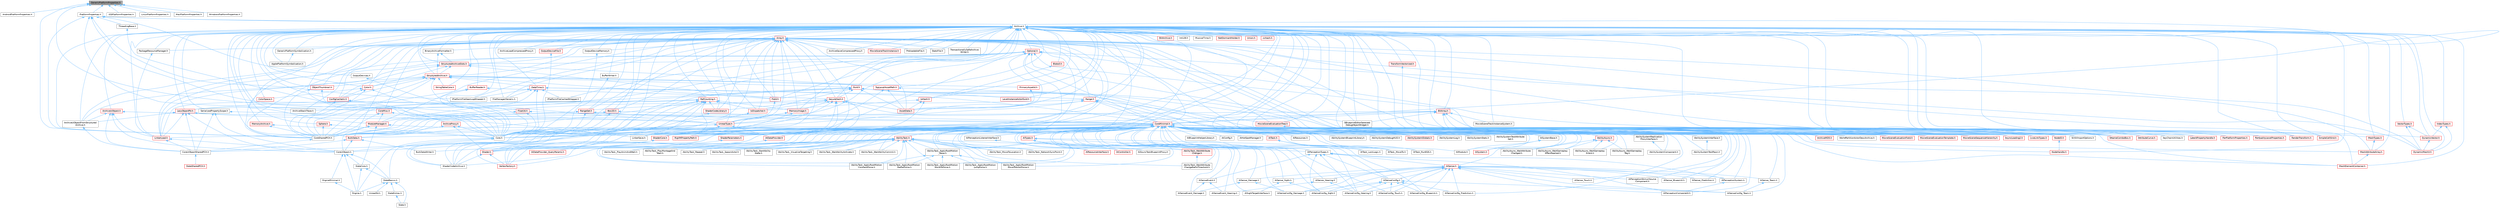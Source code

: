 digraph "GenericPlatformProperties.h"
{
 // INTERACTIVE_SVG=YES
 // LATEX_PDF_SIZE
  bgcolor="transparent";
  edge [fontname=Helvetica,fontsize=10,labelfontname=Helvetica,labelfontsize=10];
  node [fontname=Helvetica,fontsize=10,shape=box,height=0.2,width=0.4];
  Node1 [id="Node000001",label="GenericPlatformProperties.h",height=0.2,width=0.4,color="gray40", fillcolor="grey60", style="filled", fontcolor="black",tooltip=" "];
  Node1 -> Node2 [id="edge1_Node000001_Node000002",dir="back",color="steelblue1",style="solid",tooltip=" "];
  Node2 [id="Node000002",label="AndroidPlatformProperties.h",height=0.2,width=0.4,color="grey40", fillcolor="white", style="filled",URL="$d3/d5f/AndroidPlatformProperties_8h.html",tooltip=" "];
  Node1 -> Node3 [id="edge2_Node000001_Node000003",dir="back",color="steelblue1",style="solid",tooltip=" "];
  Node3 [id="Node000003",label="Core.h",height=0.2,width=0.4,color="grey40", fillcolor="white", style="filled",URL="$d6/dd7/Core_8h.html",tooltip=" "];
  Node3 -> Node4 [id="edge3_Node000003_Node000004",dir="back",color="steelblue1",style="solid",tooltip=" "];
  Node4 [id="Node000004",label="CoreUObject.h",height=0.2,width=0.4,color="grey40", fillcolor="white", style="filled",URL="$d0/ded/CoreUObject_8h.html",tooltip=" "];
  Node4 -> Node5 [id="edge4_Node000004_Node000005",dir="back",color="steelblue1",style="solid",tooltip=" "];
  Node5 [id="Node000005",label="Engine.h",height=0.2,width=0.4,color="grey40", fillcolor="white", style="filled",URL="$d1/d34/Public_2Engine_8h.html",tooltip=" "];
  Node4 -> Node6 [id="edge5_Node000004_Node000006",dir="back",color="steelblue1",style="solid",tooltip=" "];
  Node6 [id="Node000006",label="EngineMinimal.h",height=0.2,width=0.4,color="grey40", fillcolor="white", style="filled",URL="$d0/d2c/EngineMinimal_8h.html",tooltip=" "];
  Node6 -> Node5 [id="edge6_Node000006_Node000005",dir="back",color="steelblue1",style="solid",tooltip=" "];
  Node4 -> Node7 [id="edge7_Node000004_Node000007",dir="back",color="steelblue1",style="solid",tooltip=" "];
  Node7 [id="Node000007",label="SlateBasics.h",height=0.2,width=0.4,color="grey40", fillcolor="white", style="filled",URL="$da/d2f/SlateBasics_8h.html",tooltip=" "];
  Node7 -> Node5 [id="edge8_Node000007_Node000005",dir="back",color="steelblue1",style="solid",tooltip=" "];
  Node7 -> Node8 [id="edge9_Node000007_Node000008",dir="back",color="steelblue1",style="solid",tooltip=" "];
  Node8 [id="Node000008",label="Slate.h",height=0.2,width=0.4,color="grey40", fillcolor="white", style="filled",URL="$d2/dc0/Slate_8h.html",tooltip=" "];
  Node7 -> Node9 [id="edge10_Node000007_Node000009",dir="back",color="steelblue1",style="solid",tooltip=" "];
  Node9 [id="Node000009",label="SlateExtras.h",height=0.2,width=0.4,color="grey40", fillcolor="white", style="filled",URL="$d8/dec/SlateExtras_8h.html",tooltip=" "];
  Node9 -> Node8 [id="edge11_Node000009_Node000008",dir="back",color="steelblue1",style="solid",tooltip=" "];
  Node7 -> Node10 [id="edge12_Node000007_Node000010",dir="back",color="steelblue1",style="solid",tooltip=" "];
  Node10 [id="Node000010",label="UnrealEd.h",height=0.2,width=0.4,color="grey40", fillcolor="white", style="filled",URL="$d2/d5f/UnrealEd_8h.html",tooltip=" "];
  Node4 -> Node11 [id="edge13_Node000004_Node000011",dir="back",color="steelblue1",style="solid",tooltip=" "];
  Node11 [id="Node000011",label="SlateCore.h",height=0.2,width=0.4,color="grey40", fillcolor="white", style="filled",URL="$dc/d03/SlateCore_8h.html",tooltip=" "];
  Node11 -> Node5 [id="edge14_Node000011_Node000005",dir="back",color="steelblue1",style="solid",tooltip=" "];
  Node11 -> Node7 [id="edge15_Node000011_Node000007",dir="back",color="steelblue1",style="solid",tooltip=" "];
  Node3 -> Node5 [id="edge16_Node000003_Node000005",dir="back",color="steelblue1",style="solid",tooltip=" "];
  Node3 -> Node7 [id="edge17_Node000003_Node000007",dir="back",color="steelblue1",style="solid",tooltip=" "];
  Node1 -> Node12 [id="edge18_Node000001_Node000012",dir="back",color="steelblue1",style="solid",tooltip=" "];
  Node12 [id="Node000012",label="CoreSharedPCH.h",height=0.2,width=0.4,color="grey40", fillcolor="white", style="filled",URL="$d8/de5/CoreSharedPCH_8h.html",tooltip=" "];
  Node12 -> Node13 [id="edge19_Node000012_Node000013",dir="back",color="steelblue1",style="solid",tooltip=" "];
  Node13 [id="Node000013",label="CoreUObjectSharedPCH.h",height=0.2,width=0.4,color="grey40", fillcolor="white", style="filled",URL="$de/d2f/CoreUObjectSharedPCH_8h.html",tooltip=" "];
  Node13 -> Node14 [id="edge20_Node000013_Node000014",dir="back",color="steelblue1",style="solid",tooltip=" "];
  Node14 [id="Node000014",label="SlateSharedPCH.h",height=0.2,width=0.4,color="red", fillcolor="#FFF0F0", style="filled",URL="$d1/dfc/SlateSharedPCH_8h.html",tooltip=" "];
  Node1 -> Node17 [id="edge21_Node000001_Node000017",dir="back",color="steelblue1",style="solid",tooltip=" "];
  Node17 [id="Node000017",label="IOSPlatformProperties.h",height=0.2,width=0.4,color="grey40", fillcolor="white", style="filled",URL="$d4/de1/IOSPlatformProperties_8h.html",tooltip=" "];
  Node1 -> Node18 [id="edge22_Node000001_Node000018",dir="back",color="steelblue1",style="solid",tooltip=" "];
  Node18 [id="Node000018",label="LinuxPlatformProperties.h",height=0.2,width=0.4,color="grey40", fillcolor="white", style="filled",URL="$d3/ddd/LinuxPlatformProperties_8h.html",tooltip=" "];
  Node1 -> Node19 [id="edge23_Node000001_Node000019",dir="back",color="steelblue1",style="solid",tooltip=" "];
  Node19 [id="Node000019",label="MacPlatformProperties.h",height=0.2,width=0.4,color="grey40", fillcolor="white", style="filled",URL="$d1/dd2/MacPlatformProperties_8h.html",tooltip=" "];
  Node1 -> Node20 [id="edge24_Node000001_Node000020",dir="back",color="steelblue1",style="solid",tooltip=" "];
  Node20 [id="Node000020",label="PlatformProperties.h",height=0.2,width=0.4,color="grey40", fillcolor="white", style="filled",URL="$d9/db0/PlatformProperties_8h.html",tooltip=" "];
  Node20 -> Node21 [id="edge25_Node000020_Node000021",dir="back",color="steelblue1",style="solid",tooltip=" "];
  Node21 [id="Node000021",label="Archive.h",height=0.2,width=0.4,color="grey40", fillcolor="white", style="filled",URL="$d7/d3b/Archive_8h.html",tooltip=" "];
  Node21 -> Node22 [id="edge26_Node000021_Node000022",dir="back",color="steelblue1",style="solid",tooltip=" "];
  Node22 [id="Node000022",label="ApplePlatformSymbolication.h",height=0.2,width=0.4,color="grey40", fillcolor="white", style="filled",URL="$d5/d4c/ApplePlatformSymbolication_8h.html",tooltip=" "];
  Node21 -> Node23 [id="edge27_Node000021_Node000023",dir="back",color="steelblue1",style="solid",tooltip=" "];
  Node23 [id="Node000023",label="ArchiveLoadCompressedProxy.h",height=0.2,width=0.4,color="grey40", fillcolor="white", style="filled",URL="$d0/deb/ArchiveLoadCompressedProxy_8h.html",tooltip=" "];
  Node21 -> Node24 [id="edge28_Node000021_Node000024",dir="back",color="steelblue1",style="solid",tooltip=" "];
  Node24 [id="Node000024",label="ArchiveMD5.h",height=0.2,width=0.4,color="red", fillcolor="#FFF0F0", style="filled",URL="$d8/d7f/ArchiveMD5_8h.html",tooltip=" "];
  Node21 -> Node38 [id="edge29_Node000021_Node000038",dir="back",color="steelblue1",style="solid",tooltip=" "];
  Node38 [id="Node000038",label="ArchiveProxy.h",height=0.2,width=0.4,color="red", fillcolor="#FFF0F0", style="filled",URL="$dc/dda/ArchiveProxy_8h.html",tooltip=" "];
  Node38 -> Node3 [id="edge30_Node000038_Node000003",dir="back",color="steelblue1",style="solid",tooltip=" "];
  Node38 -> Node12 [id="edge31_Node000038_Node000012",dir="back",color="steelblue1",style="solid",tooltip=" "];
  Node38 -> Node278 [id="edge32_Node000038_Node000278",dir="back",color="steelblue1",style="solid",tooltip=" "];
  Node278 [id="Node000278",label="Shader.h",height=0.2,width=0.4,color="red", fillcolor="#FFF0F0", style="filled",URL="$d2/dac/Shader_8h.html",tooltip=" "];
  Node278 -> Node588 [id="edge33_Node000278_Node000588",dir="back",color="steelblue1",style="solid",tooltip=" "];
  Node588 [id="Node000588",label="ShaderCodeArchive.h",height=0.2,width=0.4,color="grey40", fillcolor="white", style="filled",URL="$d4/dfd/ShaderCodeArchive_8h.html",tooltip=" "];
  Node278 -> Node596 [id="edge34_Node000278_Node000596",dir="back",color="steelblue1",style="solid",tooltip=" "];
  Node596 [id="Node000596",label="VertexFactory.h",height=0.2,width=0.4,color="red", fillcolor="#FFF0F0", style="filled",URL="$d8/dc4/VertexFactory_8h.html",tooltip=" "];
  Node21 -> Node8089 [id="edge35_Node000021_Node008089",dir="back",color="steelblue1",style="solid",tooltip=" "];
  Node8089 [id="Node008089",label="ArchiveSaveCompressedProxy.h",height=0.2,width=0.4,color="grey40", fillcolor="white", style="filled",URL="$d4/dee/ArchiveSaveCompressedProxy_8h.html",tooltip=" "];
  Node21 -> Node6405 [id="edge36_Node000021_Node006405",dir="back",color="steelblue1",style="solid",tooltip=" "];
  Node6405 [id="Node006405",label="ArchiveStackTrace.h",height=0.2,width=0.4,color="grey40", fillcolor="white", style="filled",URL="$d9/d16/ArchiveStackTrace_8h.html",tooltip=" "];
  Node21 -> Node8298 [id="edge37_Node000021_Node008298",dir="back",color="steelblue1",style="solid",tooltip=" "];
  Node8298 [id="Node008298",label="ArchiveUObject.h",height=0.2,width=0.4,color="red", fillcolor="#FFF0F0", style="filled",URL="$de/ddb/ArchiveUObject_8h.html",tooltip=" "];
  Node8298 -> Node718 [id="edge38_Node008298_Node000718",dir="back",color="steelblue1",style="solid",tooltip=" "];
  Node718 [id="Node000718",label="ArchiveUObjectFromStructured\lArchive.h",height=0.2,width=0.4,color="grey40", fillcolor="white", style="filled",URL="$d2/d52/ArchiveUObjectFromStructuredArchive_8h.html",tooltip=" "];
  Node718 -> Node13 [id="edge39_Node000718_Node000013",dir="back",color="steelblue1",style="solid",tooltip=" "];
  Node8298 -> Node4 [id="edge40_Node008298_Node000004",dir="back",color="steelblue1",style="solid",tooltip=" "];
  Node8298 -> Node13 [id="edge41_Node008298_Node000013",dir="back",color="steelblue1",style="solid",tooltip=" "];
  Node8298 -> Node2989 [id="edge42_Node008298_Node002989",dir="back",color="steelblue1",style="solid",tooltip=" "];
  Node2989 [id="Node002989",label="LinkerLoad.h",height=0.2,width=0.4,color="red", fillcolor="#FFF0F0", style="filled",URL="$d7/def/LinkerLoad_8h.html",tooltip=" "];
  Node2989 -> Node4 [id="edge43_Node002989_Node000004",dir="back",color="steelblue1",style="solid",tooltip=" "];
  Node2989 -> Node13 [id="edge44_Node002989_Node000013",dir="back",color="steelblue1",style="solid",tooltip=" "];
  Node8298 -> Node5028 [id="edge45_Node008298_Node005028",dir="back",color="steelblue1",style="solid",tooltip=" "];
  Node5028 [id="Node005028",label="LinkerSave.h",height=0.2,width=0.4,color="grey40", fillcolor="white", style="filled",URL="$d5/d31/LinkerSave_8h.html",tooltip=" "];
  Node21 -> Node718 [id="edge46_Node000021_Node000718",dir="back",color="steelblue1",style="solid",tooltip=" "];
  Node21 -> Node8301 [id="edge47_Node000021_Node008301",dir="back",color="steelblue1",style="solid",tooltip=" "];
  Node8301 [id="Node008301",label="Array.h",height=0.2,width=0.4,color="red", fillcolor="#FFF0F0", style="filled",URL="$df/dd0/Array_8h.html",tooltip=" "];
  Node8301 -> Node23 [id="edge48_Node008301_Node000023",dir="back",color="steelblue1",style="solid",tooltip=" "];
  Node8301 -> Node8089 [id="edge49_Node008301_Node008089",dir="back",color="steelblue1",style="solid",tooltip=" "];
  Node8301 -> Node6405 [id="edge50_Node008301_Node006405",dir="back",color="steelblue1",style="solid",tooltip=" "];
  Node8301 -> Node718 [id="edge51_Node008301_Node000718",dir="back",color="steelblue1",style="solid",tooltip=" "];
  Node8301 -> Node930 [id="edge52_Node008301_Node000930",dir="back",color="steelblue1",style="solid",tooltip=" "];
  Node930 [id="Node000930",label="AssetData.h",height=0.2,width=0.4,color="red", fillcolor="#FFF0F0", style="filled",URL="$d9/d19/AssetData_8h.html",tooltip=" "];
  Node8301 -> Node5330 [id="edge53_Node008301_Node005330",dir="back",color="steelblue1",style="solid",tooltip=" "];
  Node5330 [id="Node005330",label="AsyncLoading2.h",height=0.2,width=0.4,color="red", fillcolor="#FFF0F0", style="filled",URL="$dd/db7/AsyncLoading2_8h.html",tooltip=" "];
  Node8301 -> Node8506 [id="edge54_Node008301_Node008506",dir="back",color="steelblue1",style="solid",tooltip=" "];
  Node8506 [id="Node008506",label="BinaryArchiveFormatter.h",height=0.2,width=0.4,color="grey40", fillcolor="white", style="filled",URL="$d2/d01/BinaryArchiveFormatter_8h.html",tooltip=" "];
  Node8506 -> Node7401 [id="edge55_Node008506_Node007401",dir="back",color="steelblue1",style="solid",tooltip=" "];
  Node7401 [id="Node007401",label="StructuredArchive.h",height=0.2,width=0.4,color="red", fillcolor="#FFF0F0", style="filled",URL="$d9/d1e/StructuredArchive_8h.html",tooltip=" "];
  Node7401 -> Node718 [id="edge56_Node007401_Node000718",dir="back",color="steelblue1",style="solid",tooltip=" "];
  Node7401 -> Node7404 [id="edge57_Node007401_Node007404",dir="back",color="steelblue1",style="solid",tooltip=" "];
  Node7404 [id="Node007404",label="Color.h",height=0.2,width=0.4,color="red", fillcolor="#FFF0F0", style="filled",URL="$dd/dac/Color_8h.html",tooltip=" "];
  Node7404 -> Node7416 [id="edge58_Node007404_Node007416",dir="back",color="steelblue1",style="solid",tooltip=" "];
  Node7416 [id="Node007416",label="ColorSpace.h",height=0.2,width=0.4,color="red", fillcolor="#FFF0F0", style="filled",URL="$de/d18/ColorSpace_8h.html",tooltip=" "];
  Node7404 -> Node5311 [id="edge59_Node007404_Node005311",dir="back",color="steelblue1",style="solid",tooltip=" "];
  Node5311 [id="Node005311",label="ConfigCacheIni.h",height=0.2,width=0.4,color="red", fillcolor="#FFF0F0", style="filled",URL="$dd/d3f/ConfigCacheIni_8h.html",tooltip=" "];
  Node5311 -> Node3 [id="edge60_Node005311_Node000003",dir="back",color="steelblue1",style="solid",tooltip=" "];
  Node5311 -> Node12 [id="edge61_Node005311_Node000012",dir="back",color="steelblue1",style="solid",tooltip=" "];
  Node7404 -> Node3 [id="edge62_Node007404_Node000003",dir="back",color="steelblue1",style="solid",tooltip=" "];
  Node7404 -> Node12 [id="edge63_Node007404_Node000012",dir="back",color="steelblue1",style="solid",tooltip=" "];
  Node7401 -> Node5311 [id="edge64_Node007401_Node005311",dir="back",color="steelblue1",style="solid",tooltip=" "];
  Node7401 -> Node7792 [id="edge65_Node007401_Node007792",dir="back",color="steelblue1",style="solid",tooltip=" "];
  Node7792 [id="Node007792",label="DateTime.h",height=0.2,width=0.4,color="red", fillcolor="#FFF0F0", style="filled",URL="$d1/de9/DateTime_8h.html",tooltip=" "];
  Node7792 -> Node3 [id="edge66_Node007792_Node000003",dir="back",color="steelblue1",style="solid",tooltip=" "];
  Node7792 -> Node5340 [id="edge67_Node007792_Node005340",dir="back",color="steelblue1",style="solid",tooltip=" "];
  Node5340 [id="Node005340",label="CoreMinimal.h",height=0.2,width=0.4,color="red", fillcolor="#FFF0F0", style="filled",URL="$d7/d67/CoreMinimal_8h.html",tooltip=" "];
  Node5340 -> Node2160 [id="edge68_Node005340_Node002160",dir="back",color="steelblue1",style="solid",tooltip=" "];
  Node2160 [id="Node002160",label="AIAsyncTaskBlueprintProxy.h",height=0.2,width=0.4,color="grey40", fillcolor="white", style="filled",URL="$db/d07/AIAsyncTaskBlueprintProxy_8h.html",tooltip=" "];
  Node5340 -> Node2446 [id="edge69_Node005340_Node002446",dir="back",color="steelblue1",style="solid",tooltip=" "];
  Node2446 [id="Node002446",label="AIBlueprintHelperLibrary.h",height=0.2,width=0.4,color="grey40", fillcolor="white", style="filled",URL="$dc/d00/AIBlueprintHelperLibrary_8h.html",tooltip=" "];
  Node5340 -> Node5341 [id="edge70_Node005340_Node005341",dir="back",color="steelblue1",style="solid",tooltip=" "];
  Node5341 [id="Node005341",label="AIConfig.h",height=0.2,width=0.4,color="grey40", fillcolor="white", style="filled",URL="$da/da3/AIConfig_8h.html",tooltip=" "];
  Node5340 -> Node2049 [id="edge71_Node005340_Node002049",dir="back",color="steelblue1",style="solid",tooltip=" "];
  Node2049 [id="Node002049",label="AIController.h",height=0.2,width=0.4,color="red", fillcolor="#FFF0F0", style="filled",URL="$d7/dd8/AIController_8h.html",tooltip=" "];
  Node5340 -> Node2991 [id="edge72_Node005340_Node002991",dir="back",color="steelblue1",style="solid",tooltip=" "];
  Node2991 [id="Node002991",label="AIDataProvider.h",height=0.2,width=0.4,color="red", fillcolor="#FFF0F0", style="filled",URL="$dd/d5b/AIDataProvider_8h.html",tooltip=" "];
  Node2991 -> Node2992 [id="edge73_Node002991_Node002992",dir="back",color="steelblue1",style="solid",tooltip=" "];
  Node2992 [id="Node002992",label="AIDataProvider_QueryParams.h",height=0.2,width=0.4,color="red", fillcolor="#FFF0F0", style="filled",URL="$d3/dd9/AIDataProvider__QueryParams_8h.html",tooltip=" "];
  Node5340 -> Node2992 [id="edge74_Node005340_Node002992",dir="back",color="steelblue1",style="solid",tooltip=" "];
  Node5340 -> Node5342 [id="edge75_Node005340_Node005342",dir="back",color="steelblue1",style="solid",tooltip=" "];
  Node5342 [id="Node005342",label="AIHotSpotManager.h",height=0.2,width=0.4,color="grey40", fillcolor="white", style="filled",URL="$da/d1d/AIHotSpotManager_8h.html",tooltip=" "];
  Node5340 -> Node4540 [id="edge76_Node005340_Node004540",dir="back",color="steelblue1",style="solid",tooltip=" "];
  Node4540 [id="Node004540",label="AIModule.h",height=0.2,width=0.4,color="grey40", fillcolor="white", style="filled",URL="$d9/df1/AIModule_8h.html",tooltip=" "];
  Node5340 -> Node2112 [id="edge77_Node005340_Node002112",dir="back",color="steelblue1",style="solid",tooltip=" "];
  Node2112 [id="Node002112",label="AIPerceptionComponent.h",height=0.2,width=0.4,color="grey40", fillcolor="white", style="filled",URL="$d6/d0a/AIPerceptionComponent_8h.html",tooltip=" "];
  Node5340 -> Node5343 [id="edge78_Node005340_Node005343",dir="back",color="steelblue1",style="solid",tooltip=" "];
  Node5343 [id="Node005343",label="AIPerceptionListenerInterface.h",height=0.2,width=0.4,color="grey40", fillcolor="white", style="filled",URL="$d4/dd7/AIPerceptionListenerInterface_8h.html",tooltip=" "];
  Node5343 -> Node2049 [id="edge79_Node005343_Node002049",dir="back",color="steelblue1",style="solid",tooltip=" "];
  Node5340 -> Node2113 [id="edge80_Node005340_Node002113",dir="back",color="steelblue1",style="solid",tooltip=" "];
  Node2113 [id="Node002113",label="AIPerceptionStimuliSource\lComponent.h",height=0.2,width=0.4,color="grey40", fillcolor="white", style="filled",URL="$df/da3/AIPerceptionStimuliSourceComponent_8h.html",tooltip=" "];
  Node5340 -> Node2318 [id="edge81_Node005340_Node002318",dir="back",color="steelblue1",style="solid",tooltip=" "];
  Node2318 [id="Node002318",label="AIPerceptionSystem.h",height=0.2,width=0.4,color="grey40", fillcolor="white", style="filled",URL="$d0/d08/AIPerceptionSystem_8h.html",tooltip=" "];
  Node2318 -> Node2112 [id="edge82_Node002318_Node002112",dir="back",color="steelblue1",style="solid",tooltip=" "];
  Node5340 -> Node2317 [id="edge83_Node005340_Node002317",dir="back",color="steelblue1",style="solid",tooltip=" "];
  Node2317 [id="Node002317",label="AIPerceptionTypes.h",height=0.2,width=0.4,color="grey40", fillcolor="white", style="filled",URL="$de/d00/AIPerceptionTypes_8h.html",tooltip=" "];
  Node2317 -> Node2112 [id="edge84_Node002317_Node002112",dir="back",color="steelblue1",style="solid",tooltip=" "];
  Node2317 -> Node2318 [id="edge85_Node002317_Node002318",dir="back",color="steelblue1",style="solid",tooltip=" "];
  Node2317 -> Node2319 [id="edge86_Node002317_Node002319",dir="back",color="steelblue1",style="solid",tooltip=" "];
  Node2319 [id="Node002319",label="AISense.h",height=0.2,width=0.4,color="red", fillcolor="#FFF0F0", style="filled",URL="$d3/dbd/AISense_8h.html",tooltip=" "];
  Node2319 -> Node2112 [id="edge87_Node002319_Node002112",dir="back",color="steelblue1",style="solid",tooltip=" "];
  Node2319 -> Node2113 [id="edge88_Node002319_Node002113",dir="back",color="steelblue1",style="solid",tooltip=" "];
  Node2319 -> Node2318 [id="edge89_Node002319_Node002318",dir="back",color="steelblue1",style="solid",tooltip=" "];
  Node2319 -> Node2320 [id="edge90_Node002319_Node002320",dir="back",color="steelblue1",style="solid",tooltip=" "];
  Node2320 [id="Node002320",label="AISenseConfig.h",height=0.2,width=0.4,color="grey40", fillcolor="white", style="filled",URL="$d4/d73/AISenseConfig_8h.html",tooltip=" "];
  Node2320 -> Node2321 [id="edge91_Node002320_Node002321",dir="back",color="steelblue1",style="solid",tooltip=" "];
  Node2321 [id="Node002321",label="AISenseConfig_Blueprint.h",height=0.2,width=0.4,color="grey40", fillcolor="white", style="filled",URL="$d7/ddf/AISenseConfig__Blueprint_8h.html",tooltip=" "];
  Node2320 -> Node2322 [id="edge92_Node002320_Node002322",dir="back",color="steelblue1",style="solid",tooltip=" "];
  Node2322 [id="Node002322",label="AISenseConfig_Damage.h",height=0.2,width=0.4,color="grey40", fillcolor="white", style="filled",URL="$d4/d13/AISenseConfig__Damage_8h.html",tooltip=" "];
  Node2320 -> Node2323 [id="edge93_Node002320_Node002323",dir="back",color="steelblue1",style="solid",tooltip=" "];
  Node2323 [id="Node002323",label="AISenseConfig_Hearing.h",height=0.2,width=0.4,color="grey40", fillcolor="white", style="filled",URL="$df/d81/AISenseConfig__Hearing_8h.html",tooltip=" "];
  Node2320 -> Node2324 [id="edge94_Node002320_Node002324",dir="back",color="steelblue1",style="solid",tooltip=" "];
  Node2324 [id="Node002324",label="AISenseConfig_Prediction.h",height=0.2,width=0.4,color="grey40", fillcolor="white", style="filled",URL="$d2/d6e/AISenseConfig__Prediction_8h.html",tooltip=" "];
  Node2320 -> Node2325 [id="edge95_Node002320_Node002325",dir="back",color="steelblue1",style="solid",tooltip=" "];
  Node2325 [id="Node002325",label="AISenseConfig_Sight.h",height=0.2,width=0.4,color="grey40", fillcolor="white", style="filled",URL="$d7/d17/AISenseConfig__Sight_8h.html",tooltip=" "];
  Node2320 -> Node2326 [id="edge96_Node002320_Node002326",dir="back",color="steelblue1",style="solid",tooltip=" "];
  Node2326 [id="Node002326",label="AISenseConfig_Team.h",height=0.2,width=0.4,color="grey40", fillcolor="white", style="filled",URL="$dc/daf/AISenseConfig__Team_8h.html",tooltip=" "];
  Node2320 -> Node2327 [id="edge97_Node002320_Node002327",dir="back",color="steelblue1",style="solid",tooltip=" "];
  Node2327 [id="Node002327",label="AISenseConfig_Touch.h",height=0.2,width=0.4,color="grey40", fillcolor="white", style="filled",URL="$df/d3a/AISenseConfig__Touch_8h.html",tooltip=" "];
  Node2319 -> Node2321 [id="edge98_Node002319_Node002321",dir="back",color="steelblue1",style="solid",tooltip=" "];
  Node2319 -> Node2322 [id="edge99_Node002319_Node002322",dir="back",color="steelblue1",style="solid",tooltip=" "];
  Node2319 -> Node2323 [id="edge100_Node002319_Node002323",dir="back",color="steelblue1",style="solid",tooltip=" "];
  Node2319 -> Node2324 [id="edge101_Node002319_Node002324",dir="back",color="steelblue1",style="solid",tooltip=" "];
  Node2319 -> Node2325 [id="edge102_Node002319_Node002325",dir="back",color="steelblue1",style="solid",tooltip=" "];
  Node2319 -> Node2326 [id="edge103_Node002319_Node002326",dir="back",color="steelblue1",style="solid",tooltip=" "];
  Node2319 -> Node2327 [id="edge104_Node002319_Node002327",dir="back",color="steelblue1",style="solid",tooltip=" "];
  Node2319 -> Node2328 [id="edge105_Node002319_Node002328",dir="back",color="steelblue1",style="solid",tooltip=" "];
  Node2328 [id="Node002328",label="AISense_Blueprint.h",height=0.2,width=0.4,color="grey40", fillcolor="white", style="filled",URL="$d6/d30/AISense__Blueprint_8h.html",tooltip=" "];
  Node2319 -> Node2329 [id="edge106_Node002319_Node002329",dir="back",color="steelblue1",style="solid",tooltip=" "];
  Node2329 [id="Node002329",label="AISense_Damage.h",height=0.2,width=0.4,color="grey40", fillcolor="white", style="filled",URL="$dd/d37/AISense__Damage_8h.html",tooltip=" "];
  Node2329 -> Node2322 [id="edge107_Node002329_Node002322",dir="back",color="steelblue1",style="solid",tooltip=" "];
  Node2329 -> Node2330 [id="edge108_Node002329_Node002330",dir="back",color="steelblue1",style="solid",tooltip=" "];
  Node2330 [id="Node002330",label="AISenseEvent_Damage.h",height=0.2,width=0.4,color="grey40", fillcolor="white", style="filled",URL="$db/d23/AISenseEvent__Damage_8h.html",tooltip=" "];
  Node2319 -> Node2331 [id="edge109_Node002319_Node002331",dir="back",color="steelblue1",style="solid",tooltip=" "];
  Node2331 [id="Node002331",label="AISense_Hearing.h",height=0.2,width=0.4,color="grey40", fillcolor="white", style="filled",URL="$dc/d03/AISense__Hearing_8h.html",tooltip=" "];
  Node2331 -> Node2323 [id="edge110_Node002331_Node002323",dir="back",color="steelblue1",style="solid",tooltip=" "];
  Node2331 -> Node2332 [id="edge111_Node002331_Node002332",dir="back",color="steelblue1",style="solid",tooltip=" "];
  Node2332 [id="Node002332",label="AISenseEvent_Hearing.h",height=0.2,width=0.4,color="grey40", fillcolor="white", style="filled",URL="$df/d3a/AISenseEvent__Hearing_8h.html",tooltip=" "];
  Node2319 -> Node2333 [id="edge112_Node002319_Node002333",dir="back",color="steelblue1",style="solid",tooltip=" "];
  Node2333 [id="Node002333",label="AISense_Prediction.h",height=0.2,width=0.4,color="grey40", fillcolor="white", style="filled",URL="$d4/de0/AISense__Prediction_8h.html",tooltip=" "];
  Node2319 -> Node2334 [id="edge113_Node002319_Node002334",dir="back",color="steelblue1",style="solid",tooltip=" "];
  Node2334 [id="Node002334",label="AISense_Sight.h",height=0.2,width=0.4,color="grey40", fillcolor="white", style="filled",URL="$d7/d6f/AISense__Sight_8h.html",tooltip=" "];
  Node2334 -> Node2325 [id="edge114_Node002334_Node002325",dir="back",color="steelblue1",style="solid",tooltip=" "];
  Node2334 -> Node2335 [id="edge115_Node002334_Node002335",dir="back",color="steelblue1",style="solid",tooltip=" "];
  Node2335 [id="Node002335",label="AISightTargetInterface.h",height=0.2,width=0.4,color="grey40", fillcolor="white", style="filled",URL="$d0/dd7/AISightTargetInterface_8h.html",tooltip=" "];
  Node2319 -> Node2336 [id="edge116_Node002319_Node002336",dir="back",color="steelblue1",style="solid",tooltip=" "];
  Node2336 [id="Node002336",label="AISense_Team.h",height=0.2,width=0.4,color="grey40", fillcolor="white", style="filled",URL="$d7/d7a/AISense__Team_8h.html",tooltip=" "];
  Node2336 -> Node2326 [id="edge117_Node002336_Node002326",dir="back",color="steelblue1",style="solid",tooltip=" "];
  Node2319 -> Node2337 [id="edge118_Node002319_Node002337",dir="back",color="steelblue1",style="solid",tooltip=" "];
  Node2337 [id="Node002337",label="AISense_Touch.h",height=0.2,width=0.4,color="grey40", fillcolor="white", style="filled",URL="$d6/db4/AISense__Touch_8h.html",tooltip=" "];
  Node2317 -> Node2320 [id="edge119_Node002317_Node002320",dir="back",color="steelblue1",style="solid",tooltip=" "];
  Node2317 -> Node2323 [id="edge120_Node002317_Node002323",dir="back",color="steelblue1",style="solid",tooltip=" "];
  Node2317 -> Node2325 [id="edge121_Node002317_Node002325",dir="back",color="steelblue1",style="solid",tooltip=" "];
  Node2317 -> Node2338 [id="edge122_Node002317_Node002338",dir="back",color="steelblue1",style="solid",tooltip=" "];
  Node2338 [id="Node002338",label="AISenseEvent.h",height=0.2,width=0.4,color="grey40", fillcolor="white", style="filled",URL="$de/d44/AISenseEvent_8h.html",tooltip=" "];
  Node2338 -> Node2330 [id="edge123_Node002338_Node002330",dir="back",color="steelblue1",style="solid",tooltip=" "];
  Node2338 -> Node2332 [id="edge124_Node002338_Node002332",dir="back",color="steelblue1",style="solid",tooltip=" "];
  Node5340 -> Node5093 [id="edge125_Node005340_Node005093",dir="back",color="steelblue1",style="solid",tooltip=" "];
  Node5093 [id="Node005093",label="AIResourceInterface.h",height=0.2,width=0.4,color="red", fillcolor="#FFF0F0", style="filled",URL="$dd/d0d/AIResourceInterface_8h.html",tooltip=" "];
  Node5340 -> Node2108 [id="edge126_Node005340_Node002108",dir="back",color="steelblue1",style="solid",tooltip=" "];
  Node2108 [id="Node002108",label="AIResources.h",height=0.2,width=0.4,color="grey40", fillcolor="white", style="filled",URL="$d9/db0/AIResources_8h.html",tooltip=" "];
  Node5340 -> Node2319 [id="edge127_Node005340_Node002319",dir="back",color="steelblue1",style="solid",tooltip=" "];
  Node5340 -> Node2320 [id="edge128_Node005340_Node002320",dir="back",color="steelblue1",style="solid",tooltip=" "];
  Node5340 -> Node2321 [id="edge129_Node005340_Node002321",dir="back",color="steelblue1",style="solid",tooltip=" "];
  Node5340 -> Node2322 [id="edge130_Node005340_Node002322",dir="back",color="steelblue1",style="solid",tooltip=" "];
  Node5340 -> Node2323 [id="edge131_Node005340_Node002323",dir="back",color="steelblue1",style="solid",tooltip=" "];
  Node5340 -> Node2324 [id="edge132_Node005340_Node002324",dir="back",color="steelblue1",style="solid",tooltip=" "];
  Node5340 -> Node2325 [id="edge133_Node005340_Node002325",dir="back",color="steelblue1",style="solid",tooltip=" "];
  Node5340 -> Node2326 [id="edge134_Node005340_Node002326",dir="back",color="steelblue1",style="solid",tooltip=" "];
  Node5340 -> Node2327 [id="edge135_Node005340_Node002327",dir="back",color="steelblue1",style="solid",tooltip=" "];
  Node5340 -> Node2338 [id="edge136_Node005340_Node002338",dir="back",color="steelblue1",style="solid",tooltip=" "];
  Node5340 -> Node2330 [id="edge137_Node005340_Node002330",dir="back",color="steelblue1",style="solid",tooltip=" "];
  Node5340 -> Node2332 [id="edge138_Node005340_Node002332",dir="back",color="steelblue1",style="solid",tooltip=" "];
  Node5340 -> Node2328 [id="edge139_Node005340_Node002328",dir="back",color="steelblue1",style="solid",tooltip=" "];
  Node5340 -> Node2329 [id="edge140_Node005340_Node002329",dir="back",color="steelblue1",style="solid",tooltip=" "];
  Node5340 -> Node2331 [id="edge141_Node005340_Node002331",dir="back",color="steelblue1",style="solid",tooltip=" "];
  Node5340 -> Node2333 [id="edge142_Node005340_Node002333",dir="back",color="steelblue1",style="solid",tooltip=" "];
  Node5340 -> Node2334 [id="edge143_Node005340_Node002334",dir="back",color="steelblue1",style="solid",tooltip=" "];
  Node5340 -> Node2336 [id="edge144_Node005340_Node002336",dir="back",color="steelblue1",style="solid",tooltip=" "];
  Node5340 -> Node2337 [id="edge145_Node005340_Node002337",dir="back",color="steelblue1",style="solid",tooltip=" "];
  Node5340 -> Node2335 [id="edge146_Node005340_Node002335",dir="back",color="steelblue1",style="solid",tooltip=" "];
  Node5340 -> Node2531 [id="edge147_Node005340_Node002531",dir="back",color="steelblue1",style="solid",tooltip=" "];
  Node2531 [id="Node002531",label="AISystem.h",height=0.2,width=0.4,color="red", fillcolor="#FFF0F0", style="filled",URL="$d0/d71/AISystem_8h.html",tooltip=" "];
  Node5340 -> Node4539 [id="edge148_Node005340_Node004539",dir="back",color="steelblue1",style="solid",tooltip=" "];
  Node4539 [id="Node004539",label="AISystemBase.h",height=0.2,width=0.4,color="grey40", fillcolor="white", style="filled",URL="$d5/d44/AISystemBase_8h.html",tooltip=" "];
  Node4539 -> Node4540 [id="edge149_Node004539_Node004540",dir="back",color="steelblue1",style="solid",tooltip=" "];
  Node4539 -> Node2531 [id="edge150_Node004539_Node002531",dir="back",color="steelblue1",style="solid",tooltip=" "];
  Node5340 -> Node2052 [id="edge151_Node005340_Node002052",dir="back",color="steelblue1",style="solid",tooltip=" "];
  Node2052 [id="Node002052",label="AITask.h",height=0.2,width=0.4,color="red", fillcolor="#FFF0F0", style="filled",URL="$d6/de2/AITask_8h.html",tooltip=" "];
  Node2052 -> Node2053 [id="edge152_Node002052_Node002053",dir="back",color="steelblue1",style="solid",tooltip=" "];
  Node2053 [id="Node002053",label="AITask_LockLogic.h",height=0.2,width=0.4,color="grey40", fillcolor="white", style="filled",URL="$d8/d28/AITask__LockLogic_8h.html",tooltip=" "];
  Node2052 -> Node2054 [id="edge153_Node002052_Node002054",dir="back",color="steelblue1",style="solid",tooltip=" "];
  Node2054 [id="Node002054",label="AITask_MoveTo.h",height=0.2,width=0.4,color="grey40", fillcolor="white", style="filled",URL="$d4/dc4/AITask__MoveTo_8h.html",tooltip=" "];
  Node2052 -> Node1726 [id="edge154_Node002052_Node001726",dir="back",color="steelblue1",style="solid",tooltip=" "];
  Node1726 [id="Node001726",label="AITask_RunEQS.h",height=0.2,width=0.4,color="grey40", fillcolor="white", style="filled",URL="$d9/d9f/AITask__RunEQS_8h.html",tooltip=" "];
  Node5340 -> Node2053 [id="edge155_Node005340_Node002053",dir="back",color="steelblue1",style="solid",tooltip=" "];
  Node5340 -> Node2054 [id="edge156_Node005340_Node002054",dir="back",color="steelblue1",style="solid",tooltip=" "];
  Node5340 -> Node1726 [id="edge157_Node005340_Node001726",dir="back",color="steelblue1",style="solid",tooltip=" "];
  Node5340 -> Node5092 [id="edge158_Node005340_Node005092",dir="back",color="steelblue1",style="solid",tooltip=" "];
  Node5092 [id="Node005092",label="AITypes.h",height=0.2,width=0.4,color="red", fillcolor="#FFF0F0", style="filled",URL="$dd/d64/AITypes_8h.html",tooltip=" "];
  Node5092 -> Node2160 [id="edge159_Node005092_Node002160",dir="back",color="steelblue1",style="solid",tooltip=" "];
  Node5092 -> Node2049 [id="edge160_Node005092_Node002049",dir="back",color="steelblue1",style="solid",tooltip=" "];
  Node5092 -> Node2317 [id="edge161_Node005092_Node002317",dir="back",color="steelblue1",style="solid",tooltip=" "];
  Node5092 -> Node5093 [id="edge162_Node005092_Node005093",dir="back",color="steelblue1",style="solid",tooltip=" "];
  Node5092 -> Node2054 [id="edge163_Node005092_Node002054",dir="back",color="steelblue1",style="solid",tooltip=" "];
  Node5340 -> Node2278 [id="edge164_Node005340_Node002278",dir="back",color="steelblue1",style="solid",tooltip=" "];
  Node2278 [id="Node002278",label="AbilityAsync.h",height=0.2,width=0.4,color="red", fillcolor="#FFF0F0", style="filled",URL="$d8/dce/AbilityAsync_8h.html",tooltip=" "];
  Node2278 -> Node2279 [id="edge165_Node002278_Node002279",dir="back",color="steelblue1",style="solid",tooltip=" "];
  Node2279 [id="Node002279",label="AbilityAsync_WaitAttribute\lChanged.h",height=0.2,width=0.4,color="grey40", fillcolor="white", style="filled",URL="$d8/d81/AbilityAsync__WaitAttributeChanged_8h.html",tooltip=" "];
  Node2278 -> Node2274 [id="edge166_Node002278_Node002274",dir="back",color="steelblue1",style="solid",tooltip=" "];
  Node2274 [id="Node002274",label="AbilityAsync_WaitGameplay\lEffectApplied.h",height=0.2,width=0.4,color="grey40", fillcolor="white", style="filled",URL="$dd/d1a/AbilityAsync__WaitGameplayEffectApplied_8h.html",tooltip=" "];
  Node2278 -> Node2280 [id="edge167_Node002278_Node002280",dir="back",color="steelblue1",style="solid",tooltip=" "];
  Node2280 [id="Node002280",label="AbilityAsync_WaitGameplay\lEvent.h",height=0.2,width=0.4,color="grey40", fillcolor="white", style="filled",URL="$d4/d2d/AbilityAsync__WaitGameplayEvent_8h.html",tooltip=" "];
  Node2278 -> Node2281 [id="edge168_Node002278_Node002281",dir="back",color="steelblue1",style="solid",tooltip=" "];
  Node2281 [id="Node002281",label="AbilityAsync_WaitGameplay\lTag.h",height=0.2,width=0.4,color="grey40", fillcolor="white", style="filled",URL="$d8/dc5/AbilityAsync__WaitGameplayTag_8h.html",tooltip=" "];
  Node5340 -> Node2279 [id="edge169_Node005340_Node002279",dir="back",color="steelblue1",style="solid",tooltip=" "];
  Node5340 -> Node2274 [id="edge170_Node005340_Node002274",dir="back",color="steelblue1",style="solid",tooltip=" "];
  Node5340 -> Node2280 [id="edge171_Node005340_Node002280",dir="back",color="steelblue1",style="solid",tooltip=" "];
  Node5340 -> Node2281 [id="edge172_Node005340_Node002281",dir="back",color="steelblue1",style="solid",tooltip=" "];
  Node5340 -> Node2275 [id="edge173_Node005340_Node002275",dir="back",color="steelblue1",style="solid",tooltip=" "];
  Node2275 [id="Node002275",label="AbilitySystemBlueprintLibrary.h",height=0.2,width=0.4,color="grey40", fillcolor="white", style="filled",URL="$d5/dd6/AbilitySystemBlueprintLibrary_8h.html",tooltip=" "];
  Node5340 -> Node2102 [id="edge174_Node005340_Node002102",dir="back",color="steelblue1",style="solid",tooltip=" "];
  Node2102 [id="Node002102",label="AbilitySystemComponent.h",height=0.2,width=0.4,color="grey40", fillcolor="white", style="filled",URL="$d0/da3/AbilitySystemComponent_8h.html",tooltip=" "];
  Node5340 -> Node2351 [id="edge175_Node005340_Node002351",dir="back",color="steelblue1",style="solid",tooltip=" "];
  Node2351 [id="Node002351",label="AbilitySystemDebugHUD.h",height=0.2,width=0.4,color="grey40", fillcolor="white", style="filled",URL="$dc/d84/AbilitySystemDebugHUD_8h.html",tooltip=" "];
  Node5340 -> Node2289 [id="edge176_Node005340_Node002289",dir="back",color="steelblue1",style="solid",tooltip=" "];
  Node2289 [id="Node002289",label="AbilitySystemGlobals.h",height=0.2,width=0.4,color="red", fillcolor="#FFF0F0", style="filled",URL="$dc/d82/AbilitySystemGlobals_8h.html",tooltip=" "];
  Node5340 -> Node5344 [id="edge177_Node005340_Node005344",dir="back",color="steelblue1",style="solid",tooltip=" "];
  Node5344 [id="Node005344",label="AbilitySystemInterface.h",height=0.2,width=0.4,color="grey40", fillcolor="white", style="filled",URL="$d8/d76/AbilitySystemInterface_8h.html",tooltip=" "];
  Node5344 -> Node2305 [id="edge178_Node005344_Node002305",dir="back",color="steelblue1",style="solid",tooltip=" "];
  Node2305 [id="Node002305",label="AbilitySystemTestPawn.h",height=0.2,width=0.4,color="grey40", fillcolor="white", style="filled",URL="$d9/d5f/AbilitySystemTestPawn_8h.html",tooltip=" "];
  Node5340 -> Node4751 [id="edge179_Node005340_Node004751",dir="back",color="steelblue1",style="solid",tooltip=" "];
  Node4751 [id="Node004751",label="AbilitySystemLog.h",height=0.2,width=0.4,color="grey40", fillcolor="white", style="filled",URL="$d9/d0f/AbilitySystemLog_8h.html",tooltip=" "];
  Node5340 -> Node5345 [id="edge180_Node005340_Node005345",dir="back",color="steelblue1",style="solid",tooltip=" "];
  Node5345 [id="Node005345",label="AbilitySystemReplication\lProxyInterface.h",height=0.2,width=0.4,color="grey40", fillcolor="white", style="filled",URL="$d9/d17/AbilitySystemReplicationProxyInterface_8h.html",tooltip=" "];
  Node5345 -> Node2102 [id="edge181_Node005345_Node002102",dir="back",color="steelblue1",style="solid",tooltip=" "];
  Node5340 -> Node5346 [id="edge182_Node005340_Node005346",dir="back",color="steelblue1",style="solid",tooltip=" "];
  Node5346 [id="Node005346",label="AbilitySystemStats.h",height=0.2,width=0.4,color="grey40", fillcolor="white", style="filled",URL="$d2/d42/AbilitySystemStats_8h.html",tooltip=" "];
  Node5340 -> Node3002 [id="edge183_Node005340_Node003002",dir="back",color="steelblue1",style="solid",tooltip=" "];
  Node3002 [id="Node003002",label="AbilitySystemTestAttribute\lSet.h",height=0.2,width=0.4,color="grey40", fillcolor="white", style="filled",URL="$df/d1f/AbilitySystemTestAttributeSet_8h.html",tooltip=" "];
  Node5340 -> Node2305 [id="edge184_Node005340_Node002305",dir="back",color="steelblue1",style="solid",tooltip=" "];
  Node5340 -> Node2055 [id="edge185_Node005340_Node002055",dir="back",color="steelblue1",style="solid",tooltip=" "];
  Node2055 [id="Node002055",label="AbilityTask.h",height=0.2,width=0.4,color="red", fillcolor="#FFF0F0", style="filled",URL="$d2/d8e/AbilityTask_8h.html",tooltip=" "];
  Node2055 -> Node2056 [id="edge186_Node002055_Node002056",dir="back",color="steelblue1",style="solid",tooltip=" "];
  Node2056 [id="Node002056",label="AbilityTask_ApplyRootMotion\lConstantForce.h",height=0.2,width=0.4,color="grey40", fillcolor="white", style="filled",URL="$d0/de8/AbilityTask__ApplyRootMotionConstantForce_8h.html",tooltip=" "];
  Node2055 -> Node2057 [id="edge187_Node002055_Node002057",dir="back",color="steelblue1",style="solid",tooltip=" "];
  Node2057 [id="Node002057",label="AbilityTask_ApplyRootMotion\lJumpForce.h",height=0.2,width=0.4,color="grey40", fillcolor="white", style="filled",URL="$d7/db6/AbilityTask__ApplyRootMotionJumpForce_8h.html",tooltip=" "];
  Node2055 -> Node2058 [id="edge188_Node002055_Node002058",dir="back",color="steelblue1",style="solid",tooltip=" "];
  Node2058 [id="Node002058",label="AbilityTask_ApplyRootMotion\lMoveToActorForce.h",height=0.2,width=0.4,color="grey40", fillcolor="white", style="filled",URL="$d5/de3/AbilityTask__ApplyRootMotionMoveToActorForce_8h.html",tooltip=" "];
  Node2055 -> Node2059 [id="edge189_Node002055_Node002059",dir="back",color="steelblue1",style="solid",tooltip=" "];
  Node2059 [id="Node002059",label="AbilityTask_ApplyRootMotion\lMoveToForce.h",height=0.2,width=0.4,color="grey40", fillcolor="white", style="filled",URL="$d3/dc3/AbilityTask__ApplyRootMotionMoveToForce_8h.html",tooltip=" "];
  Node2055 -> Node2060 [id="edge190_Node002055_Node002060",dir="back",color="steelblue1",style="solid",tooltip=" "];
  Node2060 [id="Node002060",label="AbilityTask_ApplyRootMotion\lRadialForce.h",height=0.2,width=0.4,color="grey40", fillcolor="white", style="filled",URL="$da/d06/AbilityTask__ApplyRootMotionRadialForce_8h.html",tooltip=" "];
  Node2055 -> Node2061 [id="edge191_Node002055_Node002061",dir="back",color="steelblue1",style="solid",tooltip=" "];
  Node2061 [id="Node002061",label="AbilityTask_ApplyRootMotion\l_Base.h",height=0.2,width=0.4,color="grey40", fillcolor="white", style="filled",URL="$d8/d7d/AbilityTask__ApplyRootMotion__Base_8h.html",tooltip=" "];
  Node2061 -> Node2056 [id="edge192_Node002061_Node002056",dir="back",color="steelblue1",style="solid",tooltip=" "];
  Node2061 -> Node2057 [id="edge193_Node002061_Node002057",dir="back",color="steelblue1",style="solid",tooltip=" "];
  Node2061 -> Node2058 [id="edge194_Node002061_Node002058",dir="back",color="steelblue1",style="solid",tooltip=" "];
  Node2061 -> Node2059 [id="edge195_Node002061_Node002059",dir="back",color="steelblue1",style="solid",tooltip=" "];
  Node2061 -> Node2060 [id="edge196_Node002061_Node002060",dir="back",color="steelblue1",style="solid",tooltip=" "];
  Node2055 -> Node2062 [id="edge197_Node002055_Node002062",dir="back",color="steelblue1",style="solid",tooltip=" "];
  Node2062 [id="Node002062",label="AbilityTask_MoveToLocation.h",height=0.2,width=0.4,color="grey40", fillcolor="white", style="filled",URL="$da/d8d/AbilityTask__MoveToLocation_8h.html",tooltip=" "];
  Node2055 -> Node2063 [id="edge198_Node002055_Node002063",dir="back",color="steelblue1",style="solid",tooltip=" "];
  Node2063 [id="Node002063",label="AbilityTask_NetworkSyncPoint.h",height=0.2,width=0.4,color="grey40", fillcolor="white", style="filled",URL="$dc/d62/AbilityTask__NetworkSyncPoint_8h.html",tooltip=" "];
  Node2055 -> Node2064 [id="edge199_Node002055_Node002064",dir="back",color="steelblue1",style="solid",tooltip=" "];
  Node2064 [id="Node002064",label="AbilityTask_PlayAnimAndWait.h",height=0.2,width=0.4,color="grey40", fillcolor="white", style="filled",URL="$d4/d50/AbilityTask__PlayAnimAndWait_8h.html",tooltip=" "];
  Node2055 -> Node2065 [id="edge200_Node002055_Node002065",dir="back",color="steelblue1",style="solid",tooltip=" "];
  Node2065 [id="Node002065",label="AbilityTask_PlayMontageAnd\lWait.h",height=0.2,width=0.4,color="grey40", fillcolor="white", style="filled",URL="$de/d05/AbilityTask__PlayMontageAndWait_8h.html",tooltip=" "];
  Node2055 -> Node2066 [id="edge201_Node002055_Node002066",dir="back",color="steelblue1",style="solid",tooltip=" "];
  Node2066 [id="Node002066",label="AbilityTask_Repeat.h",height=0.2,width=0.4,color="grey40", fillcolor="white", style="filled",URL="$da/d7d/AbilityTask__Repeat_8h.html",tooltip=" "];
  Node2055 -> Node2067 [id="edge202_Node002055_Node002067",dir="back",color="steelblue1",style="solid",tooltip=" "];
  Node2067 [id="Node002067",label="AbilityTask_SpawnActor.h",height=0.2,width=0.4,color="grey40", fillcolor="white", style="filled",URL="$dc/d97/AbilityTask__SpawnActor_8h.html",tooltip=" "];
  Node2055 -> Node2068 [id="edge203_Node002055_Node002068",dir="back",color="steelblue1",style="solid",tooltip=" "];
  Node2068 [id="Node002068",label="AbilityTask_StartAbility\lState.h",height=0.2,width=0.4,color="grey40", fillcolor="white", style="filled",URL="$db/d91/AbilityTask__StartAbilityState_8h.html",tooltip=" "];
  Node2055 -> Node2069 [id="edge204_Node002055_Node002069",dir="back",color="steelblue1",style="solid",tooltip=" "];
  Node2069 [id="Node002069",label="AbilityTask_VisualizeTargeting.h",height=0.2,width=0.4,color="grey40", fillcolor="white", style="filled",URL="$df/dbd/AbilityTask__VisualizeTargeting_8h.html",tooltip=" "];
  Node2055 -> Node2070 [id="edge205_Node002055_Node002070",dir="back",color="steelblue1",style="solid",tooltip=" "];
  Node2070 [id="Node002070",label="AbilityTask_WaitAbilityActivate.h",height=0.2,width=0.4,color="grey40", fillcolor="white", style="filled",URL="$db/da3/AbilityTask__WaitAbilityActivate_8h.html",tooltip=" "];
  Node2055 -> Node2071 [id="edge206_Node002055_Node002071",dir="back",color="steelblue1",style="solid",tooltip=" "];
  Node2071 [id="Node002071",label="AbilityTask_WaitAbilityCommit.h",height=0.2,width=0.4,color="grey40", fillcolor="white", style="filled",URL="$de/de8/AbilityTask__WaitAbilityCommit_8h.html",tooltip=" "];
  Node2055 -> Node2072 [id="edge207_Node002055_Node002072",dir="back",color="steelblue1",style="solid",tooltip=" "];
  Node2072 [id="Node002072",label="AbilityTask_WaitAttribute\lChange.h",height=0.2,width=0.4,color="red", fillcolor="#FFF0F0", style="filled",URL="$dd/d60/AbilityTask__WaitAttributeChange_8h.html",tooltip=" "];
  Node2072 -> Node2073 [id="edge208_Node002072_Node002073",dir="back",color="steelblue1",style="solid",tooltip=" "];
  Node2073 [id="Node002073",label="AbilityTask_WaitAttribute\lChangeRatioThreshold.h",height=0.2,width=0.4,color="grey40", fillcolor="white", style="filled",URL="$de/d5e/AbilityTask__WaitAttributeChangeRatioThreshold_8h.html",tooltip=" "];
  Node2055 -> Node2073 [id="edge209_Node002055_Node002073",dir="back",color="steelblue1",style="solid",tooltip=" "];
  Node5340 -> Node2056 [id="edge210_Node005340_Node002056",dir="back",color="steelblue1",style="solid",tooltip=" "];
  Node5340 -> Node2057 [id="edge211_Node005340_Node002057",dir="back",color="steelblue1",style="solid",tooltip=" "];
  Node5340 -> Node2058 [id="edge212_Node005340_Node002058",dir="back",color="steelblue1",style="solid",tooltip=" "];
  Node5340 -> Node2059 [id="edge213_Node005340_Node002059",dir="back",color="steelblue1",style="solid",tooltip=" "];
  Node5340 -> Node2060 [id="edge214_Node005340_Node002060",dir="back",color="steelblue1",style="solid",tooltip=" "];
  Node5340 -> Node2061 [id="edge215_Node005340_Node002061",dir="back",color="steelblue1",style="solid",tooltip=" "];
  Node5340 -> Node2062 [id="edge216_Node005340_Node002062",dir="back",color="steelblue1",style="solid",tooltip=" "];
  Node5340 -> Node2063 [id="edge217_Node005340_Node002063",dir="back",color="steelblue1",style="solid",tooltip=" "];
  Node5340 -> Node2064 [id="edge218_Node005340_Node002064",dir="back",color="steelblue1",style="solid",tooltip=" "];
  Node5340 -> Node2065 [id="edge219_Node005340_Node002065",dir="back",color="steelblue1",style="solid",tooltip=" "];
  Node5340 -> Node2066 [id="edge220_Node005340_Node002066",dir="back",color="steelblue1",style="solid",tooltip=" "];
  Node5340 -> Node2067 [id="edge221_Node005340_Node002067",dir="back",color="steelblue1",style="solid",tooltip=" "];
  Node5340 -> Node2068 [id="edge222_Node005340_Node002068",dir="back",color="steelblue1",style="solid",tooltip=" "];
  Node5340 -> Node2069 [id="edge223_Node005340_Node002069",dir="back",color="steelblue1",style="solid",tooltip=" "];
  Node5340 -> Node2070 [id="edge224_Node005340_Node002070",dir="back",color="steelblue1",style="solid",tooltip=" "];
  Node5340 -> Node2071 [id="edge225_Node005340_Node002071",dir="back",color="steelblue1",style="solid",tooltip=" "];
  Node5340 -> Node2072 [id="edge226_Node005340_Node002072",dir="back",color="steelblue1",style="solid",tooltip=" "];
  Node5340 -> Node2073 [id="edge227_Node005340_Node002073",dir="back",color="steelblue1",style="solid",tooltip=" "];
  Node5340 -> Node24 [id="edge228_Node005340_Node000024",dir="back",color="steelblue1",style="solid",tooltip=" "];
  Node5340 -> Node5330 [id="edge229_Node005340_Node005330",dir="back",color="steelblue1",style="solid",tooltip=" "];
  Node5340 -> Node4872 [id="edge230_Node005340_Node004872",dir="back",color="steelblue1",style="solid",tooltip=" "];
  Node4872 [id="Node004872",label="AttributeCurve.h",height=0.2,width=0.4,color="red", fillcolor="#FFF0F0", style="filled",URL="$d6/d16/AttributeCurve_8h.html",tooltip=" "];
  Node5340 -> Node5559 [id="edge231_Node005340_Node005559",dir="back",color="steelblue1",style="solid",tooltip=" "];
  Node5559 [id="Node005559",label="BulkData.h",height=0.2,width=0.4,color="red", fillcolor="#FFF0F0", style="filled",URL="$d4/d8e/BulkData_8h.html",tooltip=" "];
  Node5559 -> Node5562 [id="edge232_Node005559_Node005562",dir="back",color="steelblue1",style="solid",tooltip=" "];
  Node5562 [id="Node005562",label="BulkDataWriter.h",height=0.2,width=0.4,color="grey40", fillcolor="white", style="filled",URL="$dc/dcb/BulkDataWriter_8h.html",tooltip=" "];
  Node5559 -> Node4 [id="edge233_Node005559_Node000004",dir="back",color="steelblue1",style="solid",tooltip=" "];
  Node5559 -> Node13 [id="edge234_Node005559_Node000013",dir="back",color="steelblue1",style="solid",tooltip=" "];
  Node5340 -> Node3 [id="edge235_Node005340_Node000003",dir="back",color="steelblue1",style="solid",tooltip=" "];
  Node5340 -> Node12 [id="edge236_Node005340_Node000012",dir="back",color="steelblue1",style="solid",tooltip=" "];
  Node5340 -> Node5961 [id="edge237_Node005340_Node005961",dir="back",color="steelblue1",style="solid",tooltip=" "];
  Node5961 [id="Node005961",label="DynamicVector.h",height=0.2,width=0.4,color="red", fillcolor="#FFF0F0", style="filled",URL="$d5/dfc/DynamicVector_8h.html",tooltip=" "];
  Node5961 -> Node5965 [id="edge238_Node005961_Node005965",dir="back",color="steelblue1",style="solid",tooltip=" "];
  Node5965 [id="Node005965",label="DynamicMesh3.h",height=0.2,width=0.4,color="red", fillcolor="#FFF0F0", style="filled",URL="$d5/d34/DynamicMesh3_8h.html",tooltip=" "];
  Node5340 -> Node6608 [id="edge239_Node005340_Node006608",dir="back",color="steelblue1",style="solid",tooltip=" "];
  Node6608 [id="Node006608",label="KeyChainUtilities.h",height=0.2,width=0.4,color="grey40", fillcolor="white", style="filled",URL="$db/d66/KeyChainUtilities_8h.html",tooltip=" "];
  Node5340 -> Node6623 [id="edge240_Node005340_Node006623",dir="back",color="steelblue1",style="solid",tooltip=" "];
  Node6623 [id="Node006623",label="LatentPropertyHandle.h",height=0.2,width=0.4,color="red", fillcolor="#FFF0F0", style="filled",URL="$d2/d4e/LatentPropertyHandle_8h.html",tooltip=" "];
  Node5340 -> Node2989 [id="edge241_Node005340_Node002989",dir="back",color="steelblue1",style="solid",tooltip=" "];
  Node5340 -> Node5028 [id="edge242_Node005340_Node005028",dir="back",color="steelblue1",style="solid",tooltip=" "];
  Node5340 -> Node3825 [id="edge243_Node005340_Node003825",dir="back",color="steelblue1",style="solid",tooltip=" "];
  Node3825 [id="Node003825",label="LiveLinkTypes.h",height=0.2,width=0.4,color="red", fillcolor="#FFF0F0", style="filled",URL="$d2/d4c/LiveLinkTypes_8h.html",tooltip=" "];
  Node5340 -> Node5462 [id="edge244_Node005340_Node005462",dir="back",color="steelblue1",style="solid",tooltip=" "];
  Node5462 [id="Node005462",label="MeshAttributeArray.h",height=0.2,width=0.4,color="red", fillcolor="#FFF0F0", style="filled",URL="$dd/dcf/MeshAttributeArray_8h.html",tooltip=" "];
  Node5462 -> Node5480 [id="edge245_Node005462_Node005480",dir="back",color="steelblue1",style="solid",tooltip=" "];
  Node5480 [id="Node005480",label="MeshElementContainer.h",height=0.2,width=0.4,color="red", fillcolor="#FFF0F0", style="filled",URL="$d1/dfa/MeshElementContainer_8h.html",tooltip=" "];
  Node5340 -> Node5480 [id="edge246_Node005340_Node005480",dir="back",color="steelblue1",style="solid",tooltip=" "];
  Node5340 -> Node6722 [id="edge247_Node005340_Node006722",dir="back",color="steelblue1",style="solid",tooltip=" "];
  Node6722 [id="Node006722",label="MeshTypes.h",height=0.2,width=0.4,color="red", fillcolor="#FFF0F0", style="filled",URL="$dd/d98/MeshTypes_8h.html",tooltip=" "];
  Node6722 -> Node5462 [id="edge248_Node006722_Node005462",dir="back",color="steelblue1",style="solid",tooltip=" "];
  Node5340 -> Node4917 [id="edge249_Node005340_Node004917",dir="back",color="steelblue1",style="solid",tooltip=" "];
  Node4917 [id="Node004917",label="MovieSceneEvaluationField.h",height=0.2,width=0.4,color="red", fillcolor="#FFF0F0", style="filled",URL="$d6/d5d/MovieSceneEvaluationField_8h.html",tooltip=" "];
  Node5340 -> Node2727 [id="edge250_Node005340_Node002727",dir="back",color="steelblue1",style="solid",tooltip=" "];
  Node2727 [id="Node002727",label="MovieSceneEvaluationTemplate.h",height=0.2,width=0.4,color="red", fillcolor="#FFF0F0", style="filled",URL="$d9/d34/MovieSceneEvaluationTemplate_8h.html",tooltip=" "];
  Node5340 -> Node4922 [id="edge251_Node005340_Node004922",dir="back",color="steelblue1",style="solid",tooltip=" "];
  Node4922 [id="Node004922",label="MovieSceneSequenceHierarchy.h",height=0.2,width=0.4,color="red", fillcolor="#FFF0F0", style="filled",URL="$d0/dd7/MovieSceneSequenceHierarchy_8h.html",tooltip=" "];
  Node5340 -> Node6868 [id="edge252_Node005340_Node006868",dir="back",color="steelblue1",style="solid",tooltip=" "];
  Node6868 [id="Node006868",label="NodeHandle.h",height=0.2,width=0.4,color="red", fillcolor="#FFF0F0", style="filled",URL="$d2/d9b/NodeHandle_8h.html",tooltip=" "];
  Node5340 -> Node6870 [id="edge253_Node005340_Node006870",dir="back",color="steelblue1",style="solid",tooltip=" "];
  Node6870 [id="Node006870",label="NodeID.h",height=0.2,width=0.4,color="red", fillcolor="#FFF0F0", style="filled",URL="$d2/ddd/NodeID_8h.html",tooltip=" "];
  Node6870 -> Node6868 [id="edge254_Node006870_Node006868",dir="back",color="steelblue1",style="solid",tooltip=" "];
  Node5340 -> Node6919 [id="edge255_Node005340_Node006919",dir="back",color="steelblue1",style="solid",tooltip=" "];
  Node6919 [id="Node006919",label="PerPlatformProperties.h",height=0.2,width=0.4,color="red", fillcolor="#FFF0F0", style="filled",URL="$df/d71/CoreUObject_2Public_2UObject_2PerPlatformProperties_8h.html",tooltip=" "];
  Node5340 -> Node6925 [id="edge256_Node005340_Node006925",dir="back",color="steelblue1",style="solid",tooltip=" "];
  Node6925 [id="Node006925",label="PerQualityLevelProperties.h",height=0.2,width=0.4,color="red", fillcolor="#FFF0F0", style="filled",URL="$d6/dcd/PerQualityLevelProperties_8h.html",tooltip=" "];
  Node5340 -> Node5334 [id="edge257_Node005340_Node005334",dir="back",color="steelblue1",style="solid",tooltip=" "];
  Node5334 [id="Node005334",label="RenderTransform.h",height=0.2,width=0.4,color="red", fillcolor="#FFF0F0", style="filled",URL="$d7/d9f/RenderTransform_8h.html",tooltip=" "];
  Node5340 -> Node3817 [id="edge258_Node005340_Node003817",dir="back",color="steelblue1",style="solid",tooltip=" "];
  Node3817 [id="Node003817",label="RigVMPropertyPath.h",height=0.2,width=0.4,color="red", fillcolor="#FFF0F0", style="filled",URL="$da/dfd/RigVMPropertyPath_8h.html",tooltip=" "];
  Node5340 -> Node4041 [id="edge259_Node005340_Node004041",dir="back",color="steelblue1",style="solid",tooltip=" "];
  Node4041 [id="Node004041",label="SCSVImportOptions.h",height=0.2,width=0.4,color="grey40", fillcolor="white", style="filled",URL="$d7/dfe/SCSVImportOptions_8h.html",tooltip=" "];
  Node5340 -> Node4044 [id="edge260_Node005340_Node004044",dir="back",color="steelblue1",style="solid",tooltip=" "];
  Node4044 [id="Node004044",label="SNameComboBox.h",height=0.2,width=0.4,color="red", fillcolor="#FFF0F0", style="filled",URL="$d8/d4b/SNameComboBox_8h.html",tooltip=" "];
  Node5340 -> Node278 [id="edge261_Node005340_Node000278",dir="back",color="steelblue1",style="solid",tooltip=" "];
  Node5340 -> Node588 [id="edge262_Node005340_Node000588",dir="back",color="steelblue1",style="solid",tooltip=" "];
  Node5340 -> Node6383 [id="edge263_Node005340_Node006383",dir="back",color="steelblue1",style="solid",tooltip=" "];
  Node6383 [id="Node006383",label="ShaderCore.h",height=0.2,width=0.4,color="red", fillcolor="#FFF0F0", style="filled",URL="$d2/dc9/ShaderCore_8h.html",tooltip=" "];
  Node6383 -> Node278 [id="edge264_Node006383_Node000278",dir="back",color="steelblue1",style="solid",tooltip=" "];
  Node6383 -> Node596 [id="edge265_Node006383_Node000596",dir="back",color="steelblue1",style="solid",tooltip=" "];
  Node5340 -> Node7073 [id="edge266_Node005340_Node007073",dir="back",color="steelblue1",style="solid",tooltip=" "];
  Node7073 [id="Node007073",label="ShaderParameters.h",height=0.2,width=0.4,color="red", fillcolor="#FFF0F0", style="filled",URL="$d5/d63/ShaderParameters_8h.html",tooltip=" "];
  Node7073 -> Node278 [id="edge267_Node007073_Node000278",dir="back",color="steelblue1",style="solid",tooltip=" "];
  Node5340 -> Node7082 [id="edge268_Node005340_Node007082",dir="back",color="steelblue1",style="solid",tooltip=" "];
  Node7082 [id="Node007082",label="SimpleCellGrid.h",height=0.2,width=0.4,color="red", fillcolor="#FFF0F0", style="filled",URL="$d6/d59/SimpleCellGrid_8h.html",tooltip=" "];
  Node5340 -> Node596 [id="edge269_Node005340_Node000596",dir="back",color="steelblue1",style="solid",tooltip=" "];
  Node5340 -> Node7359 [id="edge270_Node005340_Node007359",dir="back",color="steelblue1",style="solid",tooltip=" "];
  Node7359 [id="Node007359",label="WorldPartitionActorDescArchive.h",height=0.2,width=0.4,color="grey40", fillcolor="white", style="filled",URL="$d4/de5/WorldPartitionActorDescArchive_8h.html",tooltip=" "];
  Node7792 -> Node12 [id="edge271_Node007792_Node000012",dir="back",color="steelblue1",style="solid",tooltip=" "];
  Node7792 -> Node7796 [id="edge272_Node007792_Node007796",dir="back",color="steelblue1",style="solid",tooltip=" "];
  Node7796 [id="Node007796",label="FileManagerGeneric.h",height=0.2,width=0.4,color="grey40", fillcolor="white", style="filled",URL="$dc/d32/FileManagerGeneric_8h.html",tooltip=" "];
  Node7792 -> Node7432 [id="edge273_Node007792_Node007432",dir="back",color="steelblue1",style="solid",tooltip=" "];
  Node7432 [id="Node007432",label="IPlatformFileCachedWrapper.h",height=0.2,width=0.4,color="grey40", fillcolor="white", style="filled",URL="$d2/d1a/IPlatformFileCachedWrapper_8h.html",tooltip=" "];
  Node7792 -> Node7447 [id="edge274_Node007792_Node007447",dir="back",color="steelblue1",style="solid",tooltip=" "];
  Node7447 [id="Node007447",label="IPlatformFileOpenLogWrapper.h",height=0.2,width=0.4,color="grey40", fillcolor="white", style="filled",URL="$d2/d2f/IPlatformFileOpenLogWrapper_8h.html",tooltip=" "];
  Node7792 -> Node7828 [id="edge275_Node007792_Node007828",dir="back",color="steelblue1",style="solid",tooltip=" "];
  Node7828 [id="Node007828",label="Range.h",height=0.2,width=0.4,color="red", fillcolor="#FFF0F0", style="filled",URL="$d9/db6/Range_8h.html",tooltip=" "];
  Node7828 -> Node3 [id="edge276_Node007828_Node000003",dir="back",color="steelblue1",style="solid",tooltip=" "];
  Node7828 -> Node5340 [id="edge277_Node007828_Node005340",dir="back",color="steelblue1",style="solid",tooltip=" "];
  Node7828 -> Node12 [id="edge278_Node007828_Node000012",dir="back",color="steelblue1",style="solid",tooltip=" "];
  Node7828 -> Node4917 [id="edge279_Node007828_Node004917",dir="back",color="steelblue1",style="solid",tooltip=" "];
  Node7828 -> Node7847 [id="edge280_Node007828_Node007847",dir="back",color="steelblue1",style="solid",tooltip=" "];
  Node7847 [id="Node007847",label="MovieSceneEvaluationTree.h",height=0.2,width=0.4,color="red", fillcolor="#FFF0F0", style="filled",URL="$d6/d33/MovieSceneEvaluationTree_8h.html",tooltip=" "];
  Node7847 -> Node4917 [id="edge281_Node007847_Node004917",dir="back",color="steelblue1",style="solid",tooltip=" "];
  Node7847 -> Node2727 [id="edge282_Node007847_Node002727",dir="back",color="steelblue1",style="solid",tooltip=" "];
  Node7847 -> Node4922 [id="edge283_Node007847_Node004922",dir="back",color="steelblue1",style="solid",tooltip=" "];
  Node7828 -> Node7850 [id="edge284_Node007828_Node007850",dir="back",color="steelblue1",style="solid",tooltip=" "];
  Node7850 [id="Node007850",label="RangeSet.h",height=0.2,width=0.4,color="red", fillcolor="#FFF0F0", style="filled",URL="$dc/d21/RangeSet_8h.html",tooltip=" "];
  Node7850 -> Node3 [id="edge285_Node007850_Node000003",dir="back",color="steelblue1",style="solid",tooltip=" "];
  Node7850 -> Node5340 [id="edge286_Node007850_Node005340",dir="back",color="steelblue1",style="solid",tooltip=" "];
  Node7850 -> Node12 [id="edge287_Node007850_Node000012",dir="back",color="steelblue1",style="solid",tooltip=" "];
  Node7401 -> Node5318 [id="edge288_Node007401_Node005318",dir="back",color="steelblue1",style="solid",tooltip=" "];
  Node5318 [id="Node005318",label="Field.h",height=0.2,width=0.4,color="red", fillcolor="#FFF0F0", style="filled",URL="$d8/db3/Field_8h.html",tooltip=" "];
  Node5318 -> Node2990 [id="edge289_Node005318_Node002990",dir="back",color="steelblue1",style="solid",tooltip=" "];
  Node2990 [id="Node002990",label="UnrealType.h",height=0.2,width=0.4,color="red", fillcolor="#FFF0F0", style="filled",URL="$d6/d2f/UnrealType_8h.html",tooltip=" "];
  Node2990 -> Node2991 [id="edge290_Node002990_Node002991",dir="back",color="steelblue1",style="solid",tooltip=" "];
  Node2990 -> Node4 [id="edge291_Node002990_Node000004",dir="back",color="steelblue1",style="solid",tooltip=" "];
  Node2990 -> Node13 [id="edge292_Node002990_Node000013",dir="back",color="steelblue1",style="solid",tooltip=" "];
  Node2990 -> Node3817 [id="edge293_Node002990_Node003817",dir="back",color="steelblue1",style="solid",tooltip=" "];
  Node7401 -> Node7859 [id="edge294_Node007401_Node007859",dir="back",color="steelblue1",style="solid",tooltip=" "];
  Node7859 [id="Node007859",label="Guid.h",height=0.2,width=0.4,color="red", fillcolor="#FFF0F0", style="filled",URL="$d6/d2a/Guid_8h.html",tooltip=" "];
  Node7859 -> Node930 [id="edge295_Node007859_Node000930",dir="back",color="steelblue1",style="solid",tooltip=" "];
  Node7859 -> Node3 [id="edge296_Node007859_Node000003",dir="back",color="steelblue1",style="solid",tooltip=" "];
  Node7859 -> Node12 [id="edge297_Node007859_Node000012",dir="back",color="steelblue1",style="solid",tooltip=" "];
  Node7859 -> Node5318 [id="edge298_Node007859_Node005318",dir="back",color="steelblue1",style="solid",tooltip=" "];
  Node7859 -> Node6399 [id="edge299_Node007859_Node006399",dir="back",color="steelblue1",style="solid",tooltip=" "];
  Node6399 [id="Node006399",label="IoDispatcher.h",height=0.2,width=0.4,color="red", fillcolor="#FFF0F0", style="filled",URL="$d8/d3c/IoDispatcher_8h.html",tooltip=" "];
  Node6399 -> Node588 [id="edge300_Node006399_Node000588",dir="back",color="steelblue1",style="solid",tooltip=" "];
  Node7859 -> Node2985 [id="edge301_Node007859_Node002985",dir="back",color="steelblue1",style="solid",tooltip=" "];
  Node2985 [id="Node002985",label="LazyObjectPtr.h",height=0.2,width=0.4,color="red", fillcolor="#FFF0F0", style="filled",URL="$d0/d2a/LazyObjectPtr_8h.html",tooltip=" "];
  Node2985 -> Node718 [id="edge302_Node002985_Node000718",dir="back",color="steelblue1",style="solid",tooltip=" "];
  Node2985 -> Node4 [id="edge303_Node002985_Node000004",dir="back",color="steelblue1",style="solid",tooltip=" "];
  Node2985 -> Node13 [id="edge304_Node002985_Node000013",dir="back",color="steelblue1",style="solid",tooltip=" "];
  Node2985 -> Node2989 [id="edge305_Node002985_Node002989",dir="back",color="steelblue1",style="solid",tooltip=" "];
  Node2985 -> Node2990 [id="edge306_Node002985_Node002990",dir="back",color="steelblue1",style="solid",tooltip=" "];
  Node7859 -> Node7615 [id="edge307_Node007859_Node007615",dir="back",color="steelblue1",style="solid",tooltip=" "];
  Node7615 [id="Node007615",label="LevelInstanceActorGuid.h",height=0.2,width=0.4,color="red", fillcolor="#FFF0F0", style="filled",URL="$d0/d6d/LevelInstanceActorGuid_8h.html",tooltip=" "];
  Node7859 -> Node3825 [id="edge308_Node007859_Node003825",dir="back",color="steelblue1",style="solid",tooltip=" "];
  Node7859 -> Node4917 [id="edge309_Node007859_Node004917",dir="back",color="steelblue1",style="solid",tooltip=" "];
  Node7859 -> Node2727 [id="edge310_Node007859_Node002727",dir="back",color="steelblue1",style="solid",tooltip=" "];
  Node7859 -> Node4922 [id="edge311_Node007859_Node004922",dir="back",color="steelblue1",style="solid",tooltip=" "];
  Node7859 -> Node7671 [id="edge312_Node007859_Node007671",dir="back",color="steelblue1",style="solid",tooltip=" "];
  Node7671 [id="Node007671",label="SecureHash.h",height=0.2,width=0.4,color="red", fillcolor="#FFF0F0", style="filled",URL="$df/d38/SecureHash_8h.html",tooltip=" "];
  Node7671 -> Node24 [id="edge313_Node007671_Node000024",dir="back",color="steelblue1",style="solid",tooltip=" "];
  Node7671 -> Node930 [id="edge314_Node007671_Node000930",dir="back",color="steelblue1",style="solid",tooltip=" "];
  Node7671 -> Node12 [id="edge315_Node007671_Node000012",dir="back",color="steelblue1",style="solid",tooltip=" "];
  Node7671 -> Node6399 [id="edge316_Node007671_Node006399",dir="back",color="steelblue1",style="solid",tooltip=" "];
  Node7671 -> Node7683 [id="edge317_Node007671_Node007683",dir="back",color="steelblue1",style="solid",tooltip=" "];
  Node7683 [id="Node007683",label="MemoryImage.h",height=0.2,width=0.4,color="red", fillcolor="#FFF0F0", style="filled",URL="$d1/df7/MemoryImage_8h.html",tooltip=" "];
  Node7683 -> Node278 [id="edge318_Node007683_Node000278",dir="back",color="steelblue1",style="solid",tooltip=" "];
  Node7683 -> Node2990 [id="edge319_Node007683_Node002990",dir="back",color="steelblue1",style="solid",tooltip=" "];
  Node7683 -> Node596 [id="edge320_Node007683_Node000596",dir="back",color="steelblue1",style="solid",tooltip=" "];
  Node7671 -> Node278 [id="edge321_Node007671_Node000278",dir="back",color="steelblue1",style="solid",tooltip=" "];
  Node7671 -> Node588 [id="edge322_Node007671_Node000588",dir="back",color="steelblue1",style="solid",tooltip=" "];
  Node7671 -> Node7688 [id="edge323_Node007671_Node007688",dir="back",color="steelblue1",style="solid",tooltip=" "];
  Node7688 [id="Node007688",label="ShaderCodeLibrary.h",height=0.2,width=0.4,color="red", fillcolor="#FFF0F0", style="filled",URL="$d0/d8f/ShaderCodeLibrary_8h.html",tooltip=" "];
  Node7688 -> Node588 [id="edge324_Node007688_Node000588",dir="back",color="steelblue1",style="solid",tooltip=" "];
  Node7671 -> Node6383 [id="edge325_Node007671_Node006383",dir="back",color="steelblue1",style="solid",tooltip=" "];
  Node7671 -> Node596 [id="edge326_Node007671_Node000596",dir="back",color="steelblue1",style="solid",tooltip=" "];
  Node7401 -> Node2985 [id="edge327_Node007401_Node002985",dir="back",color="steelblue1",style="solid",tooltip=" "];
  Node7401 -> Node2989 [id="edge328_Node007401_Node002989",dir="back",color="steelblue1",style="solid",tooltip=" "];
  Node7401 -> Node8017 [id="edge329_Node007401_Node008017",dir="back",color="steelblue1",style="solid",tooltip=" "];
  Node8017 [id="Node008017",label="ObjectThumbnail.h",height=0.2,width=0.4,color="red", fillcolor="#FFF0F0", style="filled",URL="$de/d40/ObjectThumbnail_8h.html",tooltip=" "];
  Node8017 -> Node3 [id="edge330_Node008017_Node000003",dir="back",color="steelblue1",style="solid",tooltip=" "];
  Node8017 -> Node12 [id="edge331_Node008017_Node000012",dir="back",color="steelblue1",style="solid",tooltip=" "];
  Node7401 -> Node8020 [id="edge332_Node007401_Node008020",dir="back",color="steelblue1",style="solid",tooltip=" "];
  Node8020 [id="Node008020",label="PrimaryAssetId.h",height=0.2,width=0.4,color="red", fillcolor="#FFF0F0", style="filled",URL="$dc/d5c/PrimaryAssetId_8h.html",tooltip=" "];
  Node8020 -> Node930 [id="edge333_Node008020_Node000930",dir="back",color="steelblue1",style="solid",tooltip=" "];
  Node7401 -> Node8030 [id="edge334_Node007401_Node008030",dir="back",color="steelblue1",style="solid",tooltip=" "];
  Node8030 [id="Node008030",label="StringTableCore.h",height=0.2,width=0.4,color="red", fillcolor="#FFF0F0", style="filled",URL="$d9/dd3/StringTableCore_8h.html",tooltip=" "];
  Node7401 -> Node8286 [id="edge335_Node007401_Node008286",dir="back",color="steelblue1",style="solid",tooltip=" "];
  Node8286 [id="Node008286",label="TopLevelAssetPath.h",height=0.2,width=0.4,color="red", fillcolor="#FFF0F0", style="filled",URL="$de/dc9/TopLevelAssetPath_8h.html",tooltip=" "];
  Node8286 -> Node930 [id="edge336_Node008286_Node000930",dir="back",color="steelblue1",style="solid",tooltip=" "];
  Node8286 -> Node2990 [id="edge337_Node008286_Node002990",dir="back",color="steelblue1",style="solid",tooltip=" "];
  Node8286 -> Node7359 [id="edge338_Node008286_Node007359",dir="back",color="steelblue1",style="solid",tooltip=" "];
  Node7401 -> Node2990 [id="edge339_Node007401_Node002990",dir="back",color="steelblue1",style="solid",tooltip=" "];
  Node8506 -> Node8507 [id="edge340_Node008506_Node008507",dir="back",color="steelblue1",style="solid",tooltip=" "];
  Node8507 [id="Node008507",label="StructuredArchiveSlots.h",height=0.2,width=0.4,color="red", fillcolor="#FFF0F0", style="filled",URL="$d2/d87/StructuredArchiveSlots_8h.html",tooltip=" "];
  Node8507 -> Node7404 [id="edge341_Node008507_Node007404",dir="back",color="steelblue1",style="solid",tooltip=" "];
  Node8507 -> Node5311 [id="edge342_Node008507_Node005311",dir="back",color="steelblue1",style="solid",tooltip=" "];
  Node8507 -> Node5318 [id="edge343_Node008507_Node005318",dir="back",color="steelblue1",style="solid",tooltip=" "];
  Node8507 -> Node2989 [id="edge344_Node008507_Node002989",dir="back",color="steelblue1",style="solid",tooltip=" "];
  Node8507 -> Node7401 [id="edge345_Node008507_Node007401",dir="back",color="steelblue1",style="solid",tooltip=" "];
  Node8507 -> Node8286 [id="edge346_Node008507_Node008286",dir="back",color="steelblue1",style="solid",tooltip=" "];
  Node8301 -> Node7882 [id="edge347_Node008301_Node007882",dir="back",color="steelblue1",style="solid",tooltip=" "];
  Node7882 [id="Node007882",label="Box2D.h",height=0.2,width=0.4,color="red", fillcolor="#FFF0F0", style="filled",URL="$d3/d1c/Box2D_8h.html",tooltip=" "];
  Node7882 -> Node3 [id="edge348_Node007882_Node000003",dir="back",color="steelblue1",style="solid",tooltip=" "];
  Node7882 -> Node5340 [id="edge349_Node007882_Node005340",dir="back",color="steelblue1",style="solid",tooltip=" "];
  Node7882 -> Node12 [id="edge350_Node007882_Node000012",dir="back",color="steelblue1",style="solid",tooltip=" "];
  Node8301 -> Node5559 [id="edge351_Node008301_Node005559",dir="back",color="steelblue1",style="solid",tooltip=" "];
  Node8301 -> Node7404 [id="edge352_Node008301_Node007404",dir="back",color="steelblue1",style="solid",tooltip=" "];
  Node8301 -> Node5311 [id="edge353_Node008301_Node005311",dir="back",color="steelblue1",style="solid",tooltip=" "];
  Node8301 -> Node3 [id="edge354_Node008301_Node000003",dir="back",color="steelblue1",style="solid",tooltip=" "];
  Node8301 -> Node5340 [id="edge355_Node008301_Node005340",dir="back",color="steelblue1",style="solid",tooltip=" "];
  Node8301 -> Node7982 [id="edge356_Node008301_Node007982",dir="back",color="steelblue1",style="solid",tooltip=" "];
  Node7982 [id="Node007982",label="CoreMisc.h",height=0.2,width=0.4,color="red", fillcolor="#FFF0F0", style="filled",URL="$d8/d97/CoreMisc_8h.html",tooltip=" "];
  Node7982 -> Node3 [id="edge357_Node007982_Node000003",dir="back",color="steelblue1",style="solid",tooltip=" "];
  Node7982 -> Node12 [id="edge358_Node007982_Node000012",dir="back",color="steelblue1",style="solid",tooltip=" "];
  Node7982 -> Node7983 [id="edge359_Node007982_Node007983",dir="back",color="steelblue1",style="solid",tooltip=" "];
  Node7983 [id="Node007983",label="ModuleManager.h",height=0.2,width=0.4,color="red", fillcolor="#FFF0F0", style="filled",URL="$d3/dd3/ModuleManager_8h.html",tooltip=" "];
  Node7983 -> Node4540 [id="edge360_Node007983_Node004540",dir="back",color="steelblue1",style="solid",tooltip=" "];
  Node7983 -> Node12 [id="edge361_Node007983_Node000012",dir="back",color="steelblue1",style="solid",tooltip=" "];
  Node7983 -> Node4 [id="edge362_Node007983_Node000004",dir="back",color="steelblue1",style="solid",tooltip=" "];
  Node7983 -> Node11 [id="edge363_Node007983_Node000011",dir="back",color="steelblue1",style="solid",tooltip=" "];
  Node8301 -> Node12 [id="edge364_Node008301_Node000012",dir="back",color="steelblue1",style="solid",tooltip=" "];
  Node8301 -> Node5965 [id="edge365_Node008301_Node005965",dir="back",color="steelblue1",style="solid",tooltip=" "];
  Node8301 -> Node5318 [id="edge366_Node008301_Node005318",dir="back",color="steelblue1",style="solid",tooltip=" "];
  Node8301 -> Node7796 [id="edge367_Node008301_Node007796",dir="back",color="steelblue1",style="solid",tooltip=" "];
  Node8301 -> Node8026 [id="edge368_Node008301_Node008026",dir="back",color="steelblue1",style="solid",tooltip=" "];
  Node8026 [id="Node008026",label="GenericPlatformSymbolication.h",height=0.2,width=0.4,color="grey40", fillcolor="white", style="filled",URL="$d1/d47/GenericPlatformSymbolication_8h.html",tooltip=" "];
  Node8026 -> Node22 [id="edge369_Node008026_Node000022",dir="back",color="steelblue1",style="solid",tooltip=" "];
  Node8301 -> Node7447 [id="edge370_Node008301_Node007447",dir="back",color="steelblue1",style="solid",tooltip=" "];
  Node8301 -> Node6399 [id="edge371_Node008301_Node006399",dir="back",color="steelblue1",style="solid",tooltip=" "];
  Node8301 -> Node2989 [id="edge372_Node008301_Node002989",dir="back",color="steelblue1",style="solid",tooltip=" "];
  Node8301 -> Node5028 [id="edge373_Node008301_Node005028",dir="back",color="steelblue1",style="solid",tooltip=" "];
  Node8301 -> Node3825 [id="edge374_Node008301_Node003825",dir="back",color="steelblue1",style="solid",tooltip=" "];
  Node8301 -> Node7683 [id="edge375_Node008301_Node007683",dir="back",color="steelblue1",style="solid",tooltip=" "];
  Node8301 -> Node5462 [id="edge376_Node008301_Node005462",dir="back",color="steelblue1",style="solid",tooltip=" "];
  Node8301 -> Node5480 [id="edge377_Node008301_Node005480",dir="back",color="steelblue1",style="solid",tooltip=" "];
  Node8301 -> Node7983 [id="edge378_Node008301_Node007983",dir="back",color="steelblue1",style="solid",tooltip=" "];
  Node8301 -> Node4917 [id="edge379_Node008301_Node004917",dir="back",color="steelblue1",style="solid",tooltip=" "];
  Node8301 -> Node7847 [id="edge380_Node008301_Node007847",dir="back",color="steelblue1",style="solid",tooltip=" "];
  Node8301 -> Node4922 [id="edge381_Node008301_Node004922",dir="back",color="steelblue1",style="solid",tooltip=" "];
  Node8301 -> Node2711 [id="edge382_Node008301_Node002711",dir="back",color="steelblue1",style="solid",tooltip=" "];
  Node2711 [id="Node002711",label="MovieSceneTrackInstance.h",height=0.2,width=0.4,color="red", fillcolor="#FFF0F0", style="filled",URL="$d4/d28/MovieSceneTrackInstance_8h.html",tooltip=" "];
  Node8301 -> Node8017 [id="edge383_Node008301_Node008017",dir="back",color="steelblue1",style="solid",tooltip=" "];
  Node8301 -> Node8465 [id="edge384_Node008301_Node008465",dir="back",color="steelblue1",style="solid",tooltip=" "];
  Node8465 [id="Node008465",label="OutputDeviceFile.h",height=0.2,width=0.4,color="red", fillcolor="#FFF0F0", style="filled",URL="$d3/d69/OutputDeviceFile_8h.html",tooltip=" "];
  Node8465 -> Node3 [id="edge385_Node008465_Node000003",dir="back",color="steelblue1",style="solid",tooltip=" "];
  Node8301 -> Node8467 [id="edge386_Node008301_Node008467",dir="back",color="steelblue1",style="solid",tooltip=" "];
  Node8467 [id="Node008467",label="OutputDeviceMemory.h",height=0.2,width=0.4,color="grey40", fillcolor="white", style="filled",URL="$d8/db7/OutputDeviceMemory_8h.html",tooltip=" "];
  Node8467 -> Node3 [id="edge387_Node008467_Node000003",dir="back",color="steelblue1",style="solid",tooltip=" "];
  Node8301 -> Node7403 [id="edge388_Node008301_Node007403",dir="back",color="steelblue1",style="solid",tooltip=" "];
  Node7403 [id="Node007403",label="PackageResourceManager.h",height=0.2,width=0.4,color="grey40", fillcolor="white", style="filled",URL="$dc/dee/PackageResourceManager_8h.html",tooltip=" "];
  Node7403 -> Node2989 [id="edge389_Node007403_Node002989",dir="back",color="steelblue1",style="solid",tooltip=" "];
  Node8301 -> Node8127 [id="edge390_Node008301_Node008127",dir="back",color="steelblue1",style="solid",tooltip=" "];
  Node8127 [id="Node008127",label="PreloadableFile.h",height=0.2,width=0.4,color="grey40", fillcolor="white", style="filled",URL="$d6/d41/PreloadableFile_8h.html",tooltip=" "];
  Node8301 -> Node7828 [id="edge391_Node008301_Node007828",dir="back",color="steelblue1",style="solid",tooltip=" "];
  Node8301 -> Node7850 [id="edge392_Node008301_Node007850",dir="back",color="steelblue1",style="solid",tooltip=" "];
  Node8301 -> Node3817 [id="edge393_Node008301_Node003817",dir="back",color="steelblue1",style="solid",tooltip=" "];
  Node8301 -> Node994 [id="edge394_Node008301_Node000994",dir="back",color="steelblue1",style="solid",tooltip=" "];
  Node994 [id="Node000994",label="SBlueprintEditorSelected\lDebugObjectWidget.h",height=0.2,width=0.4,color="grey40", fillcolor="white", style="filled",URL="$de/d6c/SBlueprintEditorSelectedDebugObjectWidget_8h.html",tooltip=" "];
  Node8301 -> Node4041 [id="edge395_Node008301_Node004041",dir="back",color="steelblue1",style="solid",tooltip=" "];
  Node8301 -> Node4044 [id="edge396_Node008301_Node004044",dir="back",color="steelblue1",style="solid",tooltip=" "];
  Node8301 -> Node7671 [id="edge397_Node008301_Node007671",dir="back",color="steelblue1",style="solid",tooltip=" "];
  Node8301 -> Node278 [id="edge398_Node008301_Node000278",dir="back",color="steelblue1",style="solid",tooltip=" "];
  Node8301 -> Node588 [id="edge399_Node008301_Node000588",dir="back",color="steelblue1",style="solid",tooltip=" "];
  Node8301 -> Node7688 [id="edge400_Node008301_Node007688",dir="back",color="steelblue1",style="solid",tooltip=" "];
  Node8301 -> Node6383 [id="edge401_Node008301_Node006383",dir="back",color="steelblue1",style="solid",tooltip=" "];
  Node8301 -> Node6354 [id="edge402_Node008301_Node006354",dir="back",color="steelblue1",style="solid",tooltip=" "];
  Node6354 [id="Node006354",label="StatsFile.h",height=0.2,width=0.4,color="grey40", fillcolor="white", style="filled",URL="$d7/d3b/StatsFile_8h.html",tooltip=" "];
  Node8301 -> Node7401 [id="edge403_Node008301_Node007401",dir="back",color="steelblue1",style="solid",tooltip=" "];
  Node8301 -> Node8507 [id="edge404_Node008301_Node008507",dir="back",color="steelblue1",style="solid",tooltip=" "];
  Node8301 -> Node8571 [id="edge405_Node008301_Node008571",dir="back",color="steelblue1",style="solid",tooltip=" "];
  Node8571 [id="Node008571",label="TransactionallySafeArchive\lWriter.h",height=0.2,width=0.4,color="grey40", fillcolor="white", style="filled",URL="$db/dbc/TransactionallySafeArchiveWriter_8h.html",tooltip=" "];
  Node8301 -> Node2990 [id="edge406_Node008301_Node002990",dir="back",color="steelblue1",style="solid",tooltip=" "];
  Node8301 -> Node596 [id="edge407_Node008301_Node000596",dir="back",color="steelblue1",style="solid",tooltip=" "];
  Node21 -> Node930 [id="edge408_Node000021_Node000930",dir="back",color="steelblue1",style="solid",tooltip=" "];
  Node21 -> Node5330 [id="edge409_Node000021_Node005330",dir="back",color="steelblue1",style="solid",tooltip=" "];
  Node21 -> Node4872 [id="edge410_Node000021_Node004872",dir="back",color="steelblue1",style="solid",tooltip=" "];
  Node21 -> Node8506 [id="edge411_Node000021_Node008506",dir="back",color="steelblue1",style="solid",tooltip=" "];
  Node21 -> Node8574 [id="edge412_Node000021_Node008574",dir="back",color="steelblue1",style="solid",tooltip=" "];
  Node8574 [id="Node008574",label="BitArchive.h",height=0.2,width=0.4,color="red", fillcolor="#FFF0F0", style="filled",URL="$dd/d81/BitArchive_8h.html",tooltip=" "];
  Node21 -> Node8575 [id="edge413_Node000021_Node008575",dir="back",color="steelblue1",style="solid",tooltip=" "];
  Node8575 [id="Node008575",label="BitArray.h",height=0.2,width=0.4,color="red", fillcolor="#FFF0F0", style="filled",URL="$d1/de4/BitArray_8h.html",tooltip=" "];
  Node8575 -> Node3 [id="edge414_Node008575_Node000003",dir="back",color="steelblue1",style="solid",tooltip=" "];
  Node8575 -> Node5340 [id="edge415_Node008575_Node005340",dir="back",color="steelblue1",style="solid",tooltip=" "];
  Node8575 -> Node12 [id="edge416_Node008575_Node000012",dir="back",color="steelblue1",style="solid",tooltip=" "];
  Node8575 -> Node5480 [id="edge417_Node008575_Node005480",dir="back",color="steelblue1",style="solid",tooltip=" "];
  Node8575 -> Node3699 [id="edge418_Node008575_Node003699",dir="back",color="steelblue1",style="solid",tooltip=" "];
  Node3699 [id="Node003699",label="MovieSceneTrackInstanceSystem.h",height=0.2,width=0.4,color="grey40", fillcolor="white", style="filled",URL="$d4/db7/MovieSceneTrackInstanceSystem_8h.html",tooltip=" "];
  Node8575 -> Node994 [id="edge419_Node008575_Node000994",dir="back",color="steelblue1",style="solid",tooltip=" "];
  Node8575 -> Node4041 [id="edge420_Node008575_Node004041",dir="back",color="steelblue1",style="solid",tooltip=" "];
  Node8575 -> Node4044 [id="edge421_Node008575_Node004044",dir="back",color="steelblue1",style="solid",tooltip=" "];
  Node21 -> Node8308 [id="edge422_Node000021_Node008308",dir="back",color="steelblue1",style="solid",tooltip=" "];
  Node8308 [id="Node008308",label="Blake3.h",height=0.2,width=0.4,color="red", fillcolor="#FFF0F0", style="filled",URL="$d2/db0/Blake3_8h.html",tooltip=" "];
  Node8308 -> Node8309 [id="edge423_Node008308_Node008309",dir="back",color="steelblue1",style="solid",tooltip=" "];
  Node8309 [id="Node008309",label="IoHash.h",height=0.2,width=0.4,color="red", fillcolor="#FFF0F0", style="filled",URL="$d0/d97/IoHash_8h.html",tooltip=" "];
  Node8309 -> Node930 [id="edge424_Node008309_Node000930",dir="back",color="steelblue1",style="solid",tooltip=" "];
  Node8309 -> Node6399 [id="edge425_Node008309_Node006399",dir="back",color="steelblue1",style="solid",tooltip=" "];
  Node8309 -> Node5028 [id="edge426_Node008309_Node005028",dir="back",color="steelblue1",style="solid",tooltip=" "];
  Node21 -> Node7882 [id="edge427_Node000021_Node007882",dir="back",color="steelblue1",style="solid",tooltip=" "];
  Node21 -> Node8577 [id="edge428_Node000021_Node008577",dir="back",color="steelblue1",style="solid",tooltip=" "];
  Node8577 [id="Node008577",label="BufferReader.h",height=0.2,width=0.4,color="red", fillcolor="#FFF0F0", style="filled",URL="$d4/d3f/BufferReader_8h.html",tooltip=" "];
  Node8577 -> Node3 [id="edge429_Node008577_Node000003",dir="back",color="steelblue1",style="solid",tooltip=" "];
  Node8577 -> Node12 [id="edge430_Node008577_Node000012",dir="back",color="steelblue1",style="solid",tooltip=" "];
  Node8577 -> Node7671 [id="edge431_Node008577_Node007671",dir="back",color="steelblue1",style="solid",tooltip=" "];
  Node21 -> Node8372 [id="edge432_Node000021_Node008372",dir="back",color="steelblue1",style="solid",tooltip=" "];
  Node8372 [id="Node008372",label="BufferWriter.h",height=0.2,width=0.4,color="grey40", fillcolor="white", style="filled",URL="$de/d1c/BufferWriter_8h.html",tooltip=" "];
  Node8372 -> Node3 [id="edge433_Node008372_Node000003",dir="back",color="steelblue1",style="solid",tooltip=" "];
  Node21 -> Node5559 [id="edge434_Node000021_Node005559",dir="back",color="steelblue1",style="solid",tooltip=" "];
  Node21 -> Node5562 [id="edge435_Node000021_Node005562",dir="back",color="steelblue1",style="solid",tooltip=" "];
  Node21 -> Node7404 [id="edge436_Node000021_Node007404",dir="back",color="steelblue1",style="solid",tooltip=" "];
  Node21 -> Node7416 [id="edge437_Node000021_Node007416",dir="back",color="steelblue1",style="solid",tooltip=" "];
  Node21 -> Node5311 [id="edge438_Node000021_Node005311",dir="back",color="steelblue1",style="solid",tooltip=" "];
  Node21 -> Node3 [id="edge439_Node000021_Node000003",dir="back",color="steelblue1",style="solid",tooltip=" "];
  Node21 -> Node5340 [id="edge440_Node000021_Node005340",dir="back",color="steelblue1",style="solid",tooltip=" "];
  Node21 -> Node12 [id="edge441_Node000021_Node000012",dir="back",color="steelblue1",style="solid",tooltip=" "];
  Node21 -> Node7792 [id="edge442_Node000021_Node007792",dir="back",color="steelblue1",style="solid",tooltip=" "];
  Node21 -> Node5965 [id="edge443_Node000021_Node005965",dir="back",color="steelblue1",style="solid",tooltip=" "];
  Node21 -> Node5961 [id="edge444_Node000021_Node005961",dir="back",color="steelblue1",style="solid",tooltip=" "];
  Node21 -> Node5318 [id="edge445_Node000021_Node005318",dir="back",color="steelblue1",style="solid",tooltip=" "];
  Node21 -> Node7796 [id="edge446_Node000021_Node007796",dir="back",color="steelblue1",style="solid",tooltip=" "];
  Node21 -> Node8578 [id="edge447_Node000021_Node008578",dir="back",color="steelblue1",style="solid",tooltip=" "];
  Node8578 [id="Node008578",label="Float16.h",height=0.2,width=0.4,color="red", fillcolor="#FFF0F0", style="filled",URL="$d5/d5e/Float16_8h.html",tooltip=" "];
  Node8578 -> Node3 [id="edge448_Node008578_Node000003",dir="back",color="steelblue1",style="solid",tooltip=" "];
  Node8578 -> Node5340 [id="edge449_Node008578_Node005340",dir="back",color="steelblue1",style="solid",tooltip=" "];
  Node8578 -> Node12 [id="edge450_Node008578_Node000012",dir="back",color="steelblue1",style="solid",tooltip=" "];
  Node21 -> Node8026 [id="edge451_Node000021_Node008026",dir="back",color="steelblue1",style="solid",tooltip=" "];
  Node21 -> Node7859 [id="edge452_Node000021_Node007859",dir="back",color="steelblue1",style="solid",tooltip=" "];
  Node21 -> Node7432 [id="edge453_Node000021_Node007432",dir="back",color="steelblue1",style="solid",tooltip=" "];
  Node21 -> Node8007 [id="edge454_Node000021_Node008007",dir="back",color="steelblue1",style="solid",tooltip=" "];
  Node8007 [id="Node008007",label="IndexTypes.h",height=0.2,width=0.4,color="red", fillcolor="#FFF0F0", style="filled",URL="$d5/d67/IndexTypes_8h.html",tooltip=" "];
  Node8007 -> Node5965 [id="edge455_Node008007_Node005965",dir="back",color="steelblue1",style="solid",tooltip=" "];
  Node8007 -> Node5961 [id="edge456_Node008007_Node005961",dir="back",color="steelblue1",style="solid",tooltip=" "];
  Node21 -> Node8579 [id="edge457_Node000021_Node008579",dir="back",color="steelblue1",style="solid",tooltip=" "];
  Node8579 [id="Node008579",label="Int128.h",height=0.2,width=0.4,color="grey40", fillcolor="white", style="filled",URL="$d9/d46/Int128_8h.html",tooltip=" "];
  Node21 -> Node6399 [id="edge458_Node000021_Node006399",dir="back",color="steelblue1",style="solid",tooltip=" "];
  Node21 -> Node8309 [id="edge459_Node000021_Node008309",dir="back",color="steelblue1",style="solid",tooltip=" "];
  Node21 -> Node6608 [id="edge460_Node000021_Node006608",dir="back",color="steelblue1",style="solid",tooltip=" "];
  Node21 -> Node6623 [id="edge461_Node000021_Node006623",dir="back",color="steelblue1",style="solid",tooltip=" "];
  Node21 -> Node2985 [id="edge462_Node000021_Node002985",dir="back",color="steelblue1",style="solid",tooltip=" "];
  Node21 -> Node7615 [id="edge463_Node000021_Node007615",dir="back",color="steelblue1",style="solid",tooltip=" "];
  Node21 -> Node2989 [id="edge464_Node000021_Node002989",dir="back",color="steelblue1",style="solid",tooltip=" "];
  Node21 -> Node5028 [id="edge465_Node000021_Node005028",dir="back",color="steelblue1",style="solid",tooltip=" "];
  Node21 -> Node3825 [id="edge466_Node000021_Node003825",dir="back",color="steelblue1",style="solid",tooltip=" "];
  Node21 -> Node8436 [id="edge467_Node000021_Node008436",dir="back",color="steelblue1",style="solid",tooltip=" "];
  Node8436 [id="Node008436",label="MemoryArchive.h",height=0.2,width=0.4,color="red", fillcolor="#FFF0F0", style="filled",URL="$d8/d5b/MemoryArchive_8h.html",tooltip=" "];
  Node8436 -> Node3 [id="edge468_Node008436_Node000003",dir="back",color="steelblue1",style="solid",tooltip=" "];
  Node8436 -> Node12 [id="edge469_Node008436_Node000012",dir="back",color="steelblue1",style="solid",tooltip=" "];
  Node21 -> Node7683 [id="edge470_Node000021_Node007683",dir="back",color="steelblue1",style="solid",tooltip=" "];
  Node21 -> Node5462 [id="edge471_Node000021_Node005462",dir="back",color="steelblue1",style="solid",tooltip=" "];
  Node21 -> Node5480 [id="edge472_Node000021_Node005480",dir="back",color="steelblue1",style="solid",tooltip=" "];
  Node21 -> Node6722 [id="edge473_Node000021_Node006722",dir="back",color="steelblue1",style="solid",tooltip=" "];
  Node21 -> Node7983 [id="edge474_Node000021_Node007983",dir="back",color="steelblue1",style="solid",tooltip=" "];
  Node21 -> Node4917 [id="edge475_Node000021_Node004917",dir="back",color="steelblue1",style="solid",tooltip=" "];
  Node21 -> Node2727 [id="edge476_Node000021_Node002727",dir="back",color="steelblue1",style="solid",tooltip=" "];
  Node21 -> Node7847 [id="edge477_Node000021_Node007847",dir="back",color="steelblue1",style="solid",tooltip=" "];
  Node21 -> Node4922 [id="edge478_Node000021_Node004922",dir="back",color="steelblue1",style="solid",tooltip=" "];
  Node21 -> Node2711 [id="edge479_Node000021_Node002711",dir="back",color="steelblue1",style="solid",tooltip=" "];
  Node21 -> Node3699 [id="edge480_Node000021_Node003699",dir="back",color="steelblue1",style="solid",tooltip=" "];
  Node21 -> Node8580 [id="edge481_Node000021_Node008580",dir="back",color="steelblue1",style="solid",tooltip=" "];
  Node8580 [id="Node008580",label="MusicalTime.h",height=0.2,width=0.4,color="grey40", fillcolor="white", style="filled",URL="$da/d29/MusicalTime_8h.html",tooltip=" "];
  Node21 -> Node6199 [id="edge482_Node000021_Node006199",dir="back",color="steelblue1",style="solid",tooltip=" "];
  Node6199 [id="Node006199",label="NetDormantHolder.h",height=0.2,width=0.4,color="red", fillcolor="#FFF0F0", style="filled",URL="$dd/d23/NetDormantHolder_8h.html",tooltip=" "];
  Node21 -> Node6868 [id="edge483_Node000021_Node006868",dir="back",color="steelblue1",style="solid",tooltip=" "];
  Node21 -> Node6870 [id="edge484_Node000021_Node006870",dir="back",color="steelblue1",style="solid",tooltip=" "];
  Node21 -> Node8017 [id="edge485_Node000021_Node008017",dir="back",color="steelblue1",style="solid",tooltip=" "];
  Node21 -> Node8581 [id="edge486_Node000021_Node008581",dir="back",color="steelblue1",style="solid",tooltip=" "];
  Node8581 [id="Node008581",label="Optional.h",height=0.2,width=0.4,color="red", fillcolor="#FFF0F0", style="filled",URL="$d2/dae/Optional_8h.html",tooltip=" "];
  Node8581 -> Node930 [id="edge487_Node008581_Node000930",dir="back",color="steelblue1",style="solid",tooltip=" "];
  Node8581 -> Node3 [id="edge488_Node008581_Node000003",dir="back",color="steelblue1",style="solid",tooltip=" "];
  Node8581 -> Node5340 [id="edge489_Node008581_Node005340",dir="back",color="steelblue1",style="solid",tooltip=" "];
  Node8581 -> Node12 [id="edge490_Node008581_Node000012",dir="back",color="steelblue1",style="solid",tooltip=" "];
  Node8581 -> Node5965 [id="edge491_Node008581_Node005965",dir="back",color="steelblue1",style="solid",tooltip=" "];
  Node8581 -> Node5318 [id="edge492_Node008581_Node005318",dir="back",color="steelblue1",style="solid",tooltip=" "];
  Node8581 -> Node2989 [id="edge493_Node008581_Node002989",dir="back",color="steelblue1",style="solid",tooltip=" "];
  Node8581 -> Node7983 [id="edge494_Node008581_Node007983",dir="back",color="steelblue1",style="solid",tooltip=" "];
  Node8581 -> Node994 [id="edge495_Node008581_Node000994",dir="back",color="steelblue1",style="solid",tooltip=" "];
  Node8581 -> Node4041 [id="edge496_Node008581_Node004041",dir="back",color="steelblue1",style="solid",tooltip=" "];
  Node8581 -> Node4044 [id="edge497_Node008581_Node004044",dir="back",color="steelblue1",style="solid",tooltip=" "];
  Node8581 -> Node6383 [id="edge498_Node008581_Node006383",dir="back",color="steelblue1",style="solid",tooltip=" "];
  Node8581 -> Node8507 [id="edge499_Node008581_Node008507",dir="back",color="steelblue1",style="solid",tooltip=" "];
  Node8581 -> Node2990 [id="edge500_Node008581_Node002990",dir="back",color="steelblue1",style="solid",tooltip=" "];
  Node21 -> Node8465 [id="edge501_Node000021_Node008465",dir="back",color="steelblue1",style="solid",tooltip=" "];
  Node21 -> Node8467 [id="edge502_Node000021_Node008467",dir="back",color="steelblue1",style="solid",tooltip=" "];
  Node21 -> Node7403 [id="edge503_Node000021_Node007403",dir="back",color="steelblue1",style="solid",tooltip=" "];
  Node21 -> Node6919 [id="edge504_Node000021_Node006919",dir="back",color="steelblue1",style="solid",tooltip=" "];
  Node21 -> Node6925 [id="edge505_Node000021_Node006925",dir="back",color="steelblue1",style="solid",tooltip=" "];
  Node21 -> Node8127 [id="edge506_Node000021_Node008127",dir="back",color="steelblue1",style="solid",tooltip=" "];
  Node21 -> Node8020 [id="edge507_Node000021_Node008020",dir="back",color="steelblue1",style="solid",tooltip=" "];
  Node21 -> Node7828 [id="edge508_Node000021_Node007828",dir="back",color="steelblue1",style="solid",tooltip=" "];
  Node21 -> Node7850 [id="edge509_Node000021_Node007850",dir="back",color="steelblue1",style="solid",tooltip=" "];
  Node21 -> Node8592 [id="edge510_Node000021_Node008592",dir="back",color="steelblue1",style="solid",tooltip=" "];
  Node8592 [id="Node008592",label="RefCounting.h",height=0.2,width=0.4,color="red", fillcolor="#FFF0F0", style="filled",URL="$d4/d7e/RefCounting_8h.html",tooltip=" "];
  Node8592 -> Node6405 [id="edge511_Node008592_Node006405",dir="back",color="steelblue1",style="solid",tooltip=" "];
  Node8592 -> Node5559 [id="edge512_Node008592_Node005559",dir="back",color="steelblue1",style="solid",tooltip=" "];
  Node8592 -> Node3 [id="edge513_Node008592_Node000003",dir="back",color="steelblue1",style="solid",tooltip=" "];
  Node8592 -> Node12 [id="edge514_Node008592_Node000012",dir="back",color="steelblue1",style="solid",tooltip=" "];
  Node8592 -> Node6399 [id="edge515_Node008592_Node006399",dir="back",color="steelblue1",style="solid",tooltip=" "];
  Node8592 -> Node5028 [id="edge516_Node008592_Node005028",dir="back",color="steelblue1",style="solid",tooltip=" "];
  Node8592 -> Node7683 [id="edge517_Node008592_Node007683",dir="back",color="steelblue1",style="solid",tooltip=" "];
  Node8592 -> Node278 [id="edge518_Node008592_Node000278",dir="back",color="steelblue1",style="solid",tooltip=" "];
  Node8592 -> Node588 [id="edge519_Node008592_Node000588",dir="back",color="steelblue1",style="solid",tooltip=" "];
  Node8592 -> Node7688 [id="edge520_Node008592_Node007688",dir="back",color="steelblue1",style="solid",tooltip=" "];
  Node8592 -> Node6383 [id="edge521_Node008592_Node006383",dir="back",color="steelblue1",style="solid",tooltip=" "];
  Node21 -> Node5334 [id="edge522_Node000021_Node005334",dir="back",color="steelblue1",style="solid",tooltip=" "];
  Node21 -> Node3817 [id="edge523_Node000021_Node003817",dir="back",color="steelblue1",style="solid",tooltip=" "];
  Node21 -> Node994 [id="edge524_Node000021_Node000994",dir="back",color="steelblue1",style="solid",tooltip=" "];
  Node21 -> Node4041 [id="edge525_Node000021_Node004041",dir="back",color="steelblue1",style="solid",tooltip=" "];
  Node21 -> Node4044 [id="edge526_Node000021_Node004044",dir="back",color="steelblue1",style="solid",tooltip=" "];
  Node21 -> Node7671 [id="edge527_Node000021_Node007671",dir="back",color="steelblue1",style="solid",tooltip=" "];
  Node21 -> Node8598 [id="edge528_Node000021_Node008598",dir="back",color="steelblue1",style="solid",tooltip=" "];
  Node8598 [id="Node008598",label="SerializedPropertyScope.h",height=0.2,width=0.4,color="grey40", fillcolor="white", style="filled",URL="$d0/d29/SerializedPropertyScope_8h.html",tooltip=" "];
  Node8598 -> Node4 [id="edge529_Node008598_Node000004",dir="back",color="steelblue1",style="solid",tooltip=" "];
  Node8598 -> Node13 [id="edge530_Node008598_Node000013",dir="back",color="steelblue1",style="solid",tooltip=" "];
  Node8598 -> Node2990 [id="edge531_Node008598_Node002990",dir="back",color="steelblue1",style="solid",tooltip=" "];
  Node21 -> Node278 [id="edge532_Node000021_Node000278",dir="back",color="steelblue1",style="solid",tooltip=" "];
  Node21 -> Node588 [id="edge533_Node000021_Node000588",dir="back",color="steelblue1",style="solid",tooltip=" "];
  Node21 -> Node7688 [id="edge534_Node000021_Node007688",dir="back",color="steelblue1",style="solid",tooltip=" "];
  Node21 -> Node6383 [id="edge535_Node000021_Node006383",dir="back",color="steelblue1",style="solid",tooltip=" "];
  Node21 -> Node7073 [id="edge536_Node000021_Node007073",dir="back",color="steelblue1",style="solid",tooltip=" "];
  Node21 -> Node7082 [id="edge537_Node000021_Node007082",dir="back",color="steelblue1",style="solid",tooltip=" "];
  Node21 -> Node5335 [id="edge538_Node000021_Node005335",dir="back",color="steelblue1",style="solid",tooltip=" "];
  Node5335 [id="Node005335",label="Sphere.h",height=0.2,width=0.4,color="red", fillcolor="#FFF0F0", style="filled",URL="$d3/dca/Sphere_8h.html",tooltip=" "];
  Node5335 -> Node3 [id="edge539_Node005335_Node000003",dir="back",color="steelblue1",style="solid",tooltip=" "];
  Node5335 -> Node12 [id="edge540_Node005335_Node000012",dir="back",color="steelblue1",style="solid",tooltip=" "];
  Node21 -> Node6354 [id="edge541_Node000021_Node006354",dir="back",color="steelblue1",style="solid",tooltip=" "];
  Node21 -> Node8030 [id="edge542_Node000021_Node008030",dir="back",color="steelblue1",style="solid",tooltip=" "];
  Node21 -> Node7401 [id="edge543_Node000021_Node007401",dir="back",color="steelblue1",style="solid",tooltip=" "];
  Node21 -> Node8507 [id="edge544_Node000021_Node008507",dir="back",color="steelblue1",style="solid",tooltip=" "];
  Node21 -> Node8286 [id="edge545_Node000021_Node008286",dir="back",color="steelblue1",style="solid",tooltip=" "];
  Node21 -> Node8571 [id="edge546_Node000021_Node008571",dir="back",color="steelblue1",style="solid",tooltip=" "];
  Node21 -> Node7744 [id="edge547_Node000021_Node007744",dir="back",color="steelblue1",style="solid",tooltip=" "];
  Node7744 [id="Node007744",label="TransformVectorized.h",height=0.2,width=0.4,color="red", fillcolor="#FFF0F0", style="filled",URL="$d6/d1c/TransformVectorized_8h.html",tooltip=" "];
  Node7744 -> Node3825 [id="edge548_Node007744_Node003825",dir="back",color="steelblue1",style="solid",tooltip=" "];
  Node21 -> Node8432 [id="edge549_Node000021_Node008432",dir="back",color="steelblue1",style="solid",tooltip=" "];
  Node8432 [id="Node008432",label="Union.h",height=0.2,width=0.4,color="red", fillcolor="#FFF0F0", style="filled",URL="$d0/def/Union_8h.html",tooltip=" "];
  Node21 -> Node2990 [id="edge550_Node000021_Node002990",dir="back",color="steelblue1",style="solid",tooltip=" "];
  Node21 -> Node7767 [id="edge551_Node000021_Node007767",dir="back",color="steelblue1",style="solid",tooltip=" "];
  Node7767 [id="Node007767",label="VectorTypes.h",height=0.2,width=0.4,color="red", fillcolor="#FFF0F0", style="filled",URL="$d4/d5b/VectorTypes_8h.html",tooltip=" "];
  Node7767 -> Node5965 [id="edge552_Node007767_Node005965",dir="back",color="steelblue1",style="solid",tooltip=" "];
  Node7767 -> Node5961 [id="edge553_Node007767_Node005961",dir="back",color="steelblue1",style="solid",tooltip=" "];
  Node21 -> Node596 [id="edge554_Node000021_Node000596",dir="back",color="steelblue1",style="solid",tooltip=" "];
  Node21 -> Node7359 [id="edge555_Node000021_Node007359",dir="back",color="steelblue1",style="solid",tooltip=" "];
  Node21 -> Node8321 [id="edge556_Node000021_Node008321",dir="back",color="steelblue1",style="solid",tooltip=" "];
  Node8321 [id="Node008321",label="xxhash.h",height=0.2,width=0.4,color="red", fillcolor="#FFF0F0", style="filled",URL="$d3/d32/xxhash_8h.html",tooltip=" "];
  Node20 -> Node3 [id="edge557_Node000020_Node000003",dir="back",color="steelblue1",style="solid",tooltip=" "];
  Node20 -> Node5340 [id="edge558_Node000020_Node005340",dir="back",color="steelblue1",style="solid",tooltip=" "];
  Node20 -> Node7982 [id="edge559_Node000020_Node007982",dir="back",color="steelblue1",style="solid",tooltip=" "];
  Node20 -> Node12 [id="edge560_Node000020_Node000012",dir="back",color="steelblue1",style="solid",tooltip=" "];
  Node20 -> Node7447 [id="edge561_Node000020_Node007447",dir="back",color="steelblue1",style="solid",tooltip=" "];
  Node20 -> Node8386 [id="edge562_Node000020_Node008386",dir="back",color="steelblue1",style="solid",tooltip=" "];
  Node8386 [id="Node008386",label="OutputDevices.h",height=0.2,width=0.4,color="grey40", fillcolor="white", style="filled",URL="$df/d51/OutputDevices_8h.html",tooltip=" "];
  Node8386 -> Node3 [id="edge563_Node008386_Node000003",dir="back",color="steelblue1",style="solid",tooltip=" "];
  Node20 -> Node8211 [id="edge564_Node000020_Node008211",dir="back",color="steelblue1",style="solid",tooltip=" "];
  Node8211 [id="Node008211",label="ThreadingBase.h",height=0.2,width=0.4,color="grey40", fillcolor="white", style="filled",URL="$d6/da6/ThreadingBase_8h.html",tooltip=" "];
  Node8211 -> Node3 [id="edge565_Node008211_Node000003",dir="back",color="steelblue1",style="solid",tooltip=" "];
  Node1 -> Node8599 [id="edge566_Node000001_Node008599",dir="back",color="steelblue1",style="solid",tooltip=" "];
  Node8599 [id="Node008599",label="WindowsPlatformProperties.h",height=0.2,width=0.4,color="grey40", fillcolor="white", style="filled",URL="$da/d3f/WindowsPlatformProperties_8h.html",tooltip=" "];
}
